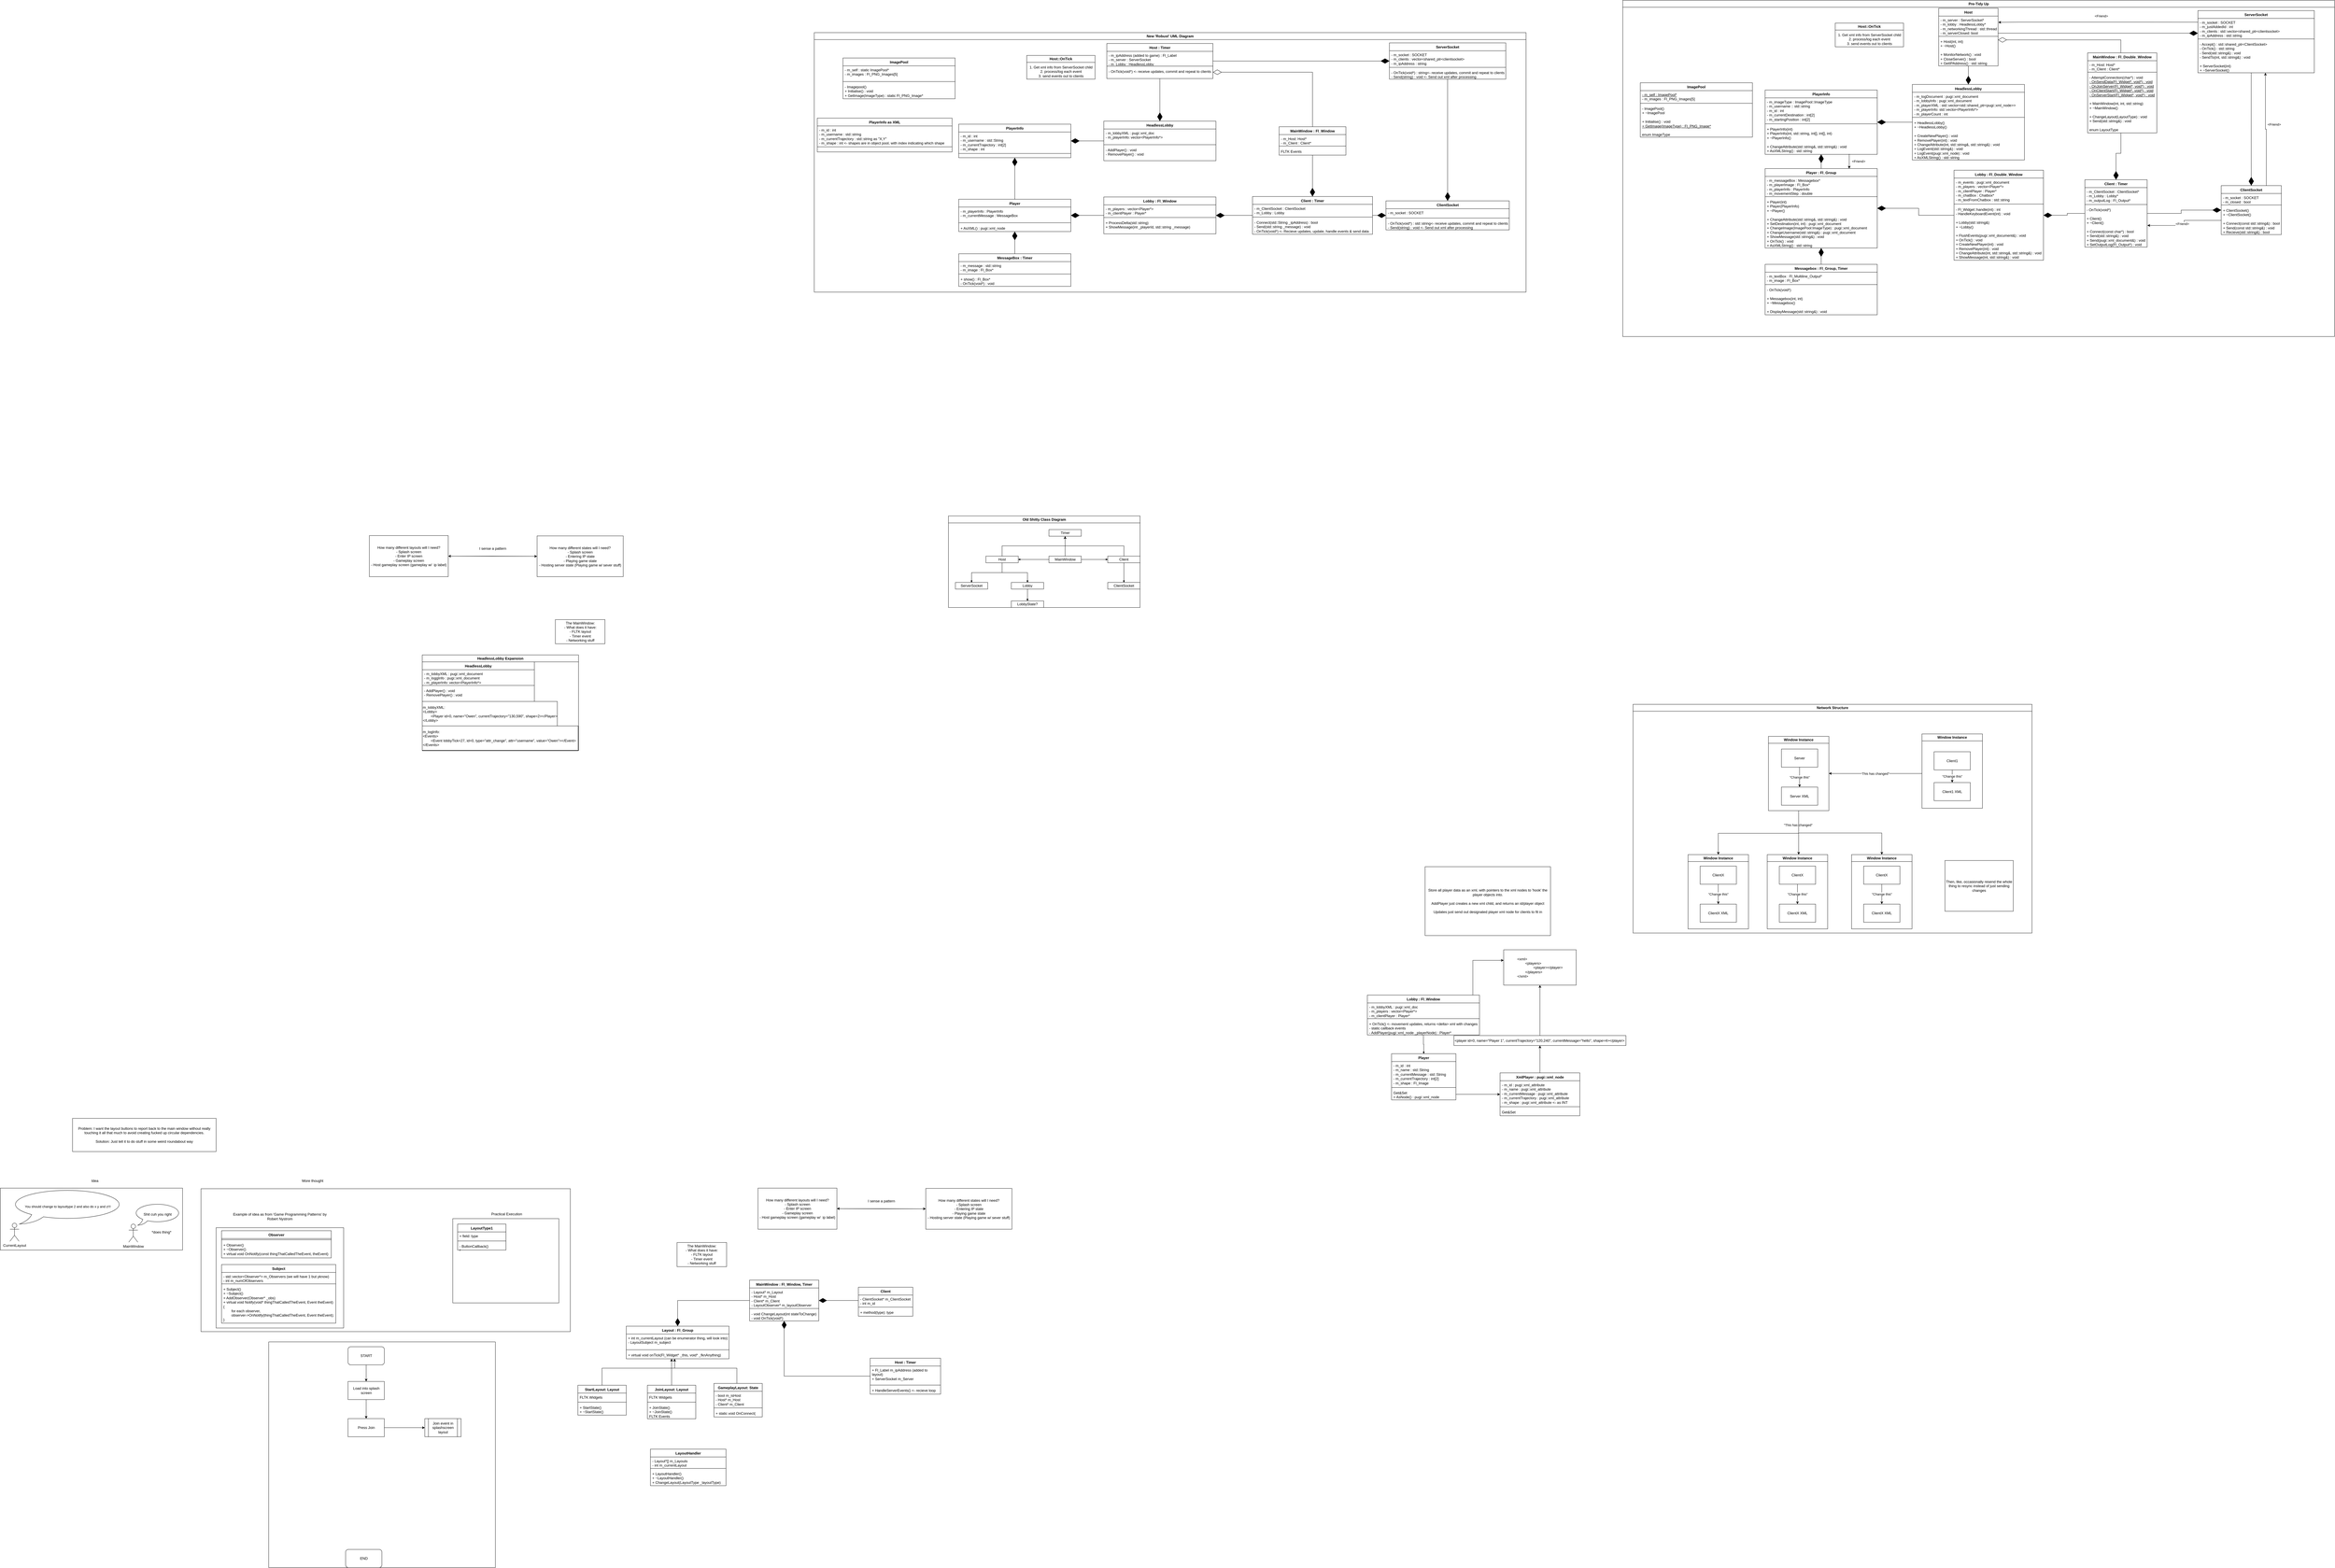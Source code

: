 <mxfile version="25.0.2">
  <diagram name="Page-1" id="yq5wpH8UUtGG7YL4Iajt">
    <mxGraphModel dx="4087" dy="3393" grid="0" gridSize="10" guides="1" tooltips="1" connect="1" arrows="1" fold="1" page="0" pageScale="1" pageWidth="827" pageHeight="1169" math="0" shadow="0">
      <root>
        <mxCell id="0" />
        <mxCell id="1" parent="0" />
        <mxCell id="b8F4gOIEir1qatEB7NrS-1" value="The MainWindow:&lt;div&gt;- What does it have:&lt;/div&gt;&lt;div&gt;- FLTK layout&lt;/div&gt;&lt;div&gt;- Timer event&lt;/div&gt;&lt;div&gt;- Networking stuff&lt;/div&gt;" style="rounded=0;whiteSpace=wrap;html=1;" parent="1" vertex="1">
          <mxGeometry x="-451.5" y="-328" width="164" height="80" as="geometry" />
        </mxCell>
        <mxCell id="b8F4gOIEir1qatEB7NrS-13" style="edgeStyle=orthogonalEdgeStyle;rounded=0;orthogonalLoop=1;jettySize=auto;html=1;" parent="1" source="b8F4gOIEir1qatEB7NrS-10" target="b8F4gOIEir1qatEB7NrS-11" edge="1">
          <mxGeometry relative="1" as="geometry" />
        </mxCell>
        <mxCell id="b8F4gOIEir1qatEB7NrS-10" value="How many different layouts will I need?&lt;div&gt;- Splash screen&lt;/div&gt;&lt;div&gt;- Enter IP screen&lt;/div&gt;&lt;div&gt;- Gameplay screen&lt;/div&gt;&lt;div&gt;- Host gameplay screen (gameplay w/&amp;nbsp; ip label)&lt;/div&gt;" style="rounded=0;whiteSpace=wrap;html=1;" parent="1" vertex="1">
          <mxGeometry x="-1067" y="-606" width="261" height="136" as="geometry" />
        </mxCell>
        <mxCell id="b8F4gOIEir1qatEB7NrS-12" style="edgeStyle=orthogonalEdgeStyle;rounded=0;orthogonalLoop=1;jettySize=auto;html=1;" parent="1" source="b8F4gOIEir1qatEB7NrS-11" target="b8F4gOIEir1qatEB7NrS-10" edge="1">
          <mxGeometry relative="1" as="geometry" />
        </mxCell>
        <mxCell id="b8F4gOIEir1qatEB7NrS-11" value="How many different states will I need?&lt;div&gt;- Splash screen&lt;/div&gt;&lt;div&gt;- Entering IP state&lt;/div&gt;&lt;div&gt;- Playing game state&lt;/div&gt;&lt;div&gt;- Hosting server state (Playing game w/ sever stuff)&lt;/div&gt;" style="rounded=0;whiteSpace=wrap;html=1;" parent="1" vertex="1">
          <mxGeometry x="-512" y="-605" width="285" height="135" as="geometry" />
        </mxCell>
        <mxCell id="b8F4gOIEir1qatEB7NrS-14" value="I sense a pattern" style="text;html=1;align=center;verticalAlign=middle;whiteSpace=wrap;rounded=0;" parent="1" vertex="1">
          <mxGeometry x="-714" y="-586" width="111" height="46" as="geometry" />
        </mxCell>
        <mxCell id="SYQM-4PjF2y8yklKP7hK-8" style="edgeStyle=orthogonalEdgeStyle;rounded=0;orthogonalLoop=1;jettySize=auto;html=1;endArrow=diamondThin;endFill=1;" parent="1" source="KaccqoFZPRnFrRSO-g2V-6" target="SYQM-4PjF2y8yklKP7hK-4" edge="1">
          <mxGeometry relative="1" as="geometry" />
        </mxCell>
        <mxCell id="SYQM-4PjF2y8yklKP7hK-9" style="edgeStyle=orthogonalEdgeStyle;rounded=0;orthogonalLoop=1;jettySize=auto;html=1;" parent="1" source="KaccqoFZPRnFrRSO-g2V-6" target="SYQM-4PjF2y8yklKP7hK-1" edge="1">
          <mxGeometry relative="1" as="geometry">
            <Array as="points">
              <mxPoint x="2584" y="800" />
              <mxPoint x="2865" y="800" />
            </Array>
          </mxGeometry>
        </mxCell>
        <mxCell id="KaccqoFZPRnFrRSO-g2V-6" value="Lobby : Fl_Window" style="swimlane;fontStyle=1;align=center;verticalAlign=top;childLayout=stackLayout;horizontal=1;startSize=26;horizontalStack=0;resizeParent=1;resizeParentMax=0;resizeLast=0;collapsible=1;marginBottom=0;whiteSpace=wrap;html=1;" parent="1" vertex="1">
          <mxGeometry x="2235" y="915" width="371" height="132" as="geometry" />
        </mxCell>
        <mxCell id="KaccqoFZPRnFrRSO-g2V-7" value="&lt;div&gt;- m_lobbyXML : pugi::xml_doc&lt;/div&gt;&lt;div&gt;- m_players : vector&amp;lt;Player*&amp;gt;&lt;br&gt;&lt;/div&gt;&lt;div&gt;- m_clientPlayer : Player*&lt;/div&gt;" style="text;strokeColor=none;fillColor=none;align=left;verticalAlign=top;spacingLeft=4;spacingRight=4;overflow=hidden;rotatable=0;points=[[0,0.5],[1,0.5]];portConstraint=eastwest;whiteSpace=wrap;html=1;" parent="KaccqoFZPRnFrRSO-g2V-6" vertex="1">
          <mxGeometry y="26" width="371" height="48" as="geometry" />
        </mxCell>
        <mxCell id="KaccqoFZPRnFrRSO-g2V-8" value="" style="line;strokeWidth=1;fillColor=none;align=left;verticalAlign=middle;spacingTop=-1;spacingLeft=3;spacingRight=3;rotatable=0;labelPosition=right;points=[];portConstraint=eastwest;strokeColor=inherit;" parent="KaccqoFZPRnFrRSO-g2V-6" vertex="1">
          <mxGeometry y="74" width="371" height="8" as="geometry" />
        </mxCell>
        <mxCell id="KaccqoFZPRnFrRSO-g2V-9" value="+ OnTick() &amp;lt;- movement updates, returns &amp;lt;delta&amp;gt; xml with changes&lt;div&gt;- static callback events&lt;/div&gt;&lt;div&gt;- AddPlayer(pugi::xml_node _playerNode) : Player*&lt;/div&gt;" style="text;strokeColor=none;fillColor=none;align=left;verticalAlign=top;spacingLeft=4;spacingRight=4;overflow=hidden;rotatable=0;points=[[0,0.5],[1,0.5]];portConstraint=eastwest;whiteSpace=wrap;html=1;" parent="KaccqoFZPRnFrRSO-g2V-6" vertex="1">
          <mxGeometry y="82" width="371" height="50" as="geometry" />
        </mxCell>
        <mxCell id="KaccqoFZPRnFrRSO-g2V-10" value="&lt;div&gt;Store all player data as an xml, with pointers to the xml nodes to &#39;hook&#39; the player objects into.&lt;/div&gt;&lt;div&gt;&lt;br&gt;&lt;/div&gt;&lt;div&gt;AddPlayer just creates a new xml child, and returns an id/player object&lt;br&gt;&lt;/div&gt;&lt;div&gt;&lt;br&gt;&lt;/div&gt;&lt;div&gt;Updates just send out designated player xml node for clients to fit in&lt;br&gt;&lt;/div&gt;" style="rounded=0;whiteSpace=wrap;html=1;" parent="1" vertex="1">
          <mxGeometry x="2426" y="490" width="415" height="228" as="geometry" />
        </mxCell>
        <mxCell id="KaccqoFZPRnFrRSO-g2V-11" value="Old Shitty Class Diagram" style="swimlane;whiteSpace=wrap;html=1;" parent="1" vertex="1">
          <mxGeometry x="849" y="-671" width="634" height="303" as="geometry" />
        </mxCell>
        <mxCell id="lRHqwcnJTcvbSiFpysJF-5" style="edgeStyle=orthogonalEdgeStyle;rounded=0;orthogonalLoop=1;jettySize=auto;html=1;" parent="KaccqoFZPRnFrRSO-g2V-11" source="lRHqwcnJTcvbSiFpysJF-3" target="lRHqwcnJTcvbSiFpysJF-4" edge="1">
          <mxGeometry relative="1" as="geometry" />
        </mxCell>
        <mxCell id="lRHqwcnJTcvbSiFpysJF-11" style="edgeStyle=orthogonalEdgeStyle;rounded=0;orthogonalLoop=1;jettySize=auto;html=1;endArrow=diamondThin;endFill=1;" parent="KaccqoFZPRnFrRSO-g2V-11" source="lRHqwcnJTcvbSiFpysJF-3" target="lRHqwcnJTcvbSiFpysJF-6" edge="1">
          <mxGeometry relative="1" as="geometry" />
        </mxCell>
        <mxCell id="lRHqwcnJTcvbSiFpysJF-12" style="edgeStyle=orthogonalEdgeStyle;rounded=0;orthogonalLoop=1;jettySize=auto;html=1;endArrow=diamondThin;endFill=1;" parent="KaccqoFZPRnFrRSO-g2V-11" source="lRHqwcnJTcvbSiFpysJF-3" target="lRHqwcnJTcvbSiFpysJF-7" edge="1">
          <mxGeometry relative="1" as="geometry" />
        </mxCell>
        <mxCell id="lRHqwcnJTcvbSiFpysJF-3" value="MainWindow" style="rounded=0;whiteSpace=wrap;html=1;" parent="KaccqoFZPRnFrRSO-g2V-11" vertex="1">
          <mxGeometry x="332.5" y="133" width="107" height="22" as="geometry" />
        </mxCell>
        <mxCell id="lRHqwcnJTcvbSiFpysJF-4" value="Timer" style="rounded=0;whiteSpace=wrap;html=1;" parent="KaccqoFZPRnFrRSO-g2V-11" vertex="1">
          <mxGeometry x="332.5" y="45" width="107" height="22" as="geometry" />
        </mxCell>
        <mxCell id="lRHqwcnJTcvbSiFpysJF-9" style="edgeStyle=orthogonalEdgeStyle;rounded=0;orthogonalLoop=1;jettySize=auto;html=1;" parent="KaccqoFZPRnFrRSO-g2V-11" source="lRHqwcnJTcvbSiFpysJF-6" target="lRHqwcnJTcvbSiFpysJF-4" edge="1">
          <mxGeometry relative="1" as="geometry">
            <Array as="points">
              <mxPoint x="178" y="99" />
              <mxPoint x="386" y="99" />
            </Array>
          </mxGeometry>
        </mxCell>
        <mxCell id="lRHqwcnJTcvbSiFpysJF-13" style="edgeStyle=orthogonalEdgeStyle;rounded=0;orthogonalLoop=1;jettySize=auto;html=1;endArrow=diamondThin;endFill=1;" parent="KaccqoFZPRnFrRSO-g2V-11" source="lRHqwcnJTcvbSiFpysJF-6" target="lRHqwcnJTcvbSiFpysJF-10" edge="1">
          <mxGeometry relative="1" as="geometry" />
        </mxCell>
        <mxCell id="KaccqoFZPRnFrRSO-g2V-2" style="edgeStyle=orthogonalEdgeStyle;rounded=0;orthogonalLoop=1;jettySize=auto;html=1;endArrow=diamondThin;endFill=1;" parent="KaccqoFZPRnFrRSO-g2V-11" source="lRHqwcnJTcvbSiFpysJF-6" target="KaccqoFZPRnFrRSO-g2V-1" edge="1">
          <mxGeometry relative="1" as="geometry" />
        </mxCell>
        <mxCell id="lRHqwcnJTcvbSiFpysJF-6" value="Host" style="rounded=0;whiteSpace=wrap;html=1;" parent="KaccqoFZPRnFrRSO-g2V-11" vertex="1">
          <mxGeometry x="124" y="133" width="107" height="22" as="geometry" />
        </mxCell>
        <mxCell id="lRHqwcnJTcvbSiFpysJF-8" style="edgeStyle=orthogonalEdgeStyle;rounded=0;orthogonalLoop=1;jettySize=auto;html=1;" parent="KaccqoFZPRnFrRSO-g2V-11" source="lRHqwcnJTcvbSiFpysJF-7" target="lRHqwcnJTcvbSiFpysJF-4" edge="1">
          <mxGeometry relative="1" as="geometry">
            <Array as="points">
              <mxPoint x="580" y="99" />
              <mxPoint x="386" y="99" />
            </Array>
          </mxGeometry>
        </mxCell>
        <mxCell id="lRHqwcnJTcvbSiFpysJF-15" style="edgeStyle=orthogonalEdgeStyle;rounded=0;orthogonalLoop=1;jettySize=auto;html=1;endArrow=diamondThin;endFill=1;" parent="KaccqoFZPRnFrRSO-g2V-11" source="lRHqwcnJTcvbSiFpysJF-7" target="lRHqwcnJTcvbSiFpysJF-14" edge="1">
          <mxGeometry relative="1" as="geometry" />
        </mxCell>
        <mxCell id="lRHqwcnJTcvbSiFpysJF-7" value="Client" style="rounded=0;whiteSpace=wrap;html=1;" parent="KaccqoFZPRnFrRSO-g2V-11" vertex="1">
          <mxGeometry x="527" y="133" width="107" height="22" as="geometry" />
        </mxCell>
        <mxCell id="lRHqwcnJTcvbSiFpysJF-10" value="ServerSocket" style="rounded=0;whiteSpace=wrap;html=1;" parent="KaccqoFZPRnFrRSO-g2V-11" vertex="1">
          <mxGeometry x="23" y="220" width="107" height="22" as="geometry" />
        </mxCell>
        <mxCell id="lRHqwcnJTcvbSiFpysJF-14" value="ClientSocket" style="rounded=0;whiteSpace=wrap;html=1;" parent="KaccqoFZPRnFrRSO-g2V-11" vertex="1">
          <mxGeometry x="527" y="220" width="107" height="22" as="geometry" />
        </mxCell>
        <mxCell id="KaccqoFZPRnFrRSO-g2V-4" style="edgeStyle=orthogonalEdgeStyle;rounded=0;orthogonalLoop=1;jettySize=auto;html=1;endArrow=diamondThin;endFill=1;" parent="KaccqoFZPRnFrRSO-g2V-11" source="KaccqoFZPRnFrRSO-g2V-1" target="KaccqoFZPRnFrRSO-g2V-3" edge="1">
          <mxGeometry relative="1" as="geometry" />
        </mxCell>
        <mxCell id="KaccqoFZPRnFrRSO-g2V-1" value="Lobby" style="rounded=0;whiteSpace=wrap;html=1;" parent="KaccqoFZPRnFrRSO-g2V-11" vertex="1">
          <mxGeometry x="208" y="220" width="107" height="22" as="geometry" />
        </mxCell>
        <mxCell id="KaccqoFZPRnFrRSO-g2V-3" value="LobbyState?" style="rounded=0;whiteSpace=wrap;html=1;" parent="KaccqoFZPRnFrRSO-g2V-11" vertex="1">
          <mxGeometry x="208" y="281" width="107" height="22" as="geometry" />
        </mxCell>
        <mxCell id="SYQM-4PjF2y8yklKP7hK-1" value="&lt;div style=&quot;text-align: left;&quot;&gt;&amp;lt;xml&amp;gt;&lt;/div&gt;&lt;div style=&quot;text-align: left;&quot;&gt;&lt;span style=&quot;white-space: pre;&quot;&gt;&#x9;&lt;/span&gt;&amp;lt;players&amp;gt;&lt;/div&gt;&lt;div style=&quot;text-align: left;&quot;&gt;&lt;span style=&quot;white-space: pre;&quot;&gt;&#x9;&lt;/span&gt;&lt;span style=&quot;white-space: pre;&quot;&gt;&#x9;&lt;/span&gt;&amp;lt;player&amp;gt;&amp;lt;/player&amp;gt;&lt;/div&gt;&lt;div style=&quot;text-align: left;&quot;&gt;&lt;span style=&quot;white-space: pre;&quot;&gt;&#x9;&lt;/span&gt;&amp;lt;/players&amp;gt;&lt;br&gt;&lt;/div&gt;&lt;div style=&quot;text-align: left;&quot;&gt;&amp;lt;/xml&amp;gt;&lt;br&gt;&lt;/div&gt;" style="rounded=0;whiteSpace=wrap;html=1;" parent="1" vertex="1">
          <mxGeometry x="2686" y="765" width="240" height="117" as="geometry" />
        </mxCell>
        <mxCell id="SYQM-4PjF2y8yklKP7hK-4" value="Player" style="swimlane;fontStyle=1;align=center;verticalAlign=top;childLayout=stackLayout;horizontal=1;startSize=26;horizontalStack=0;resizeParent=1;resizeParentMax=0;resizeLast=0;collapsible=1;marginBottom=0;whiteSpace=wrap;html=1;" parent="1" vertex="1">
          <mxGeometry x="2315" y="1109" width="213" height="153" as="geometry" />
        </mxCell>
        <mxCell id="SYQM-4PjF2y8yklKP7hK-5" value="&lt;div&gt;- m_id : int&lt;/div&gt;&lt;div&gt;- m_name : std::String&lt;/div&gt;&lt;div&gt;- m_currentMessage : std::String&lt;/div&gt;&lt;div&gt;- m_currentTrajectory : int[2]&lt;br&gt;&lt;/div&gt;&lt;div&gt;- m_shape : Fl_Image&lt;br&gt;&lt;/div&gt;" style="text;strokeColor=none;fillColor=none;align=left;verticalAlign=top;spacingLeft=4;spacingRight=4;overflow=hidden;rotatable=0;points=[[0,0.5],[1,0.5]];portConstraint=eastwest;whiteSpace=wrap;html=1;" parent="SYQM-4PjF2y8yklKP7hK-4" vertex="1">
          <mxGeometry y="26" width="213" height="82" as="geometry" />
        </mxCell>
        <mxCell id="SYQM-4PjF2y8yklKP7hK-6" value="" style="line;strokeWidth=1;fillColor=none;align=left;verticalAlign=middle;spacingTop=-1;spacingLeft=3;spacingRight=3;rotatable=0;labelPosition=right;points=[];portConstraint=eastwest;strokeColor=inherit;" parent="SYQM-4PjF2y8yklKP7hK-4" vertex="1">
          <mxGeometry y="108" width="213" height="8" as="geometry" />
        </mxCell>
        <mxCell id="SYQM-4PjF2y8yklKP7hK-7" value="Get&amp;amp;Set&lt;div&gt;+ AsNode() : pugi::xml_node&lt;/div&gt;" style="text;strokeColor=none;fillColor=none;align=left;verticalAlign=top;spacingLeft=4;spacingRight=4;overflow=hidden;rotatable=0;points=[[0,0.5],[1,0.5]];portConstraint=eastwest;whiteSpace=wrap;html=1;" parent="SYQM-4PjF2y8yklKP7hK-4" vertex="1">
          <mxGeometry y="116" width="213" height="37" as="geometry" />
        </mxCell>
        <mxCell id="SYQM-4PjF2y8yklKP7hK-44" value="Network Structure" style="swimlane;whiteSpace=wrap;html=1;" parent="1" vertex="1">
          <mxGeometry x="3114" y="-47.5" width="1320" height="757" as="geometry" />
        </mxCell>
        <mxCell id="SYQM-4PjF2y8yklKP7hK-28" value="This has changed&quot;" style="edgeStyle=orthogonalEdgeStyle;rounded=0;orthogonalLoop=1;jettySize=auto;html=1;" parent="SYQM-4PjF2y8yklKP7hK-44" source="SYQM-4PjF2y8yklKP7hK-25" target="SYQM-4PjF2y8yklKP7hK-26" edge="1">
          <mxGeometry relative="1" as="geometry">
            <Array as="points">
              <mxPoint x="913" y="229" />
              <mxPoint x="913" y="229" />
            </Array>
          </mxGeometry>
        </mxCell>
        <mxCell id="SYQM-4PjF2y8yklKP7hK-25" value="Window Instance" style="swimlane;whiteSpace=wrap;html=1;" parent="SYQM-4PjF2y8yklKP7hK-44" vertex="1">
          <mxGeometry x="956" y="98" width="200" height="246" as="geometry" />
        </mxCell>
        <mxCell id="SYQM-4PjF2y8yklKP7hK-30" value="&quot;Change this&quot;" style="edgeStyle=orthogonalEdgeStyle;rounded=0;orthogonalLoop=1;jettySize=auto;html=1;" parent="SYQM-4PjF2y8yklKP7hK-25" source="SYQM-4PjF2y8yklKP7hK-16" target="SYQM-4PjF2y8yklKP7hK-18" edge="1">
          <mxGeometry relative="1" as="geometry" />
        </mxCell>
        <mxCell id="SYQM-4PjF2y8yklKP7hK-16" value="Client1" style="rounded=0;whiteSpace=wrap;html=1;" parent="SYQM-4PjF2y8yklKP7hK-25" vertex="1">
          <mxGeometry x="40" y="59" width="120" height="60" as="geometry" />
        </mxCell>
        <mxCell id="SYQM-4PjF2y8yklKP7hK-18" value="Client1 XML" style="rounded=0;whiteSpace=wrap;html=1;" parent="SYQM-4PjF2y8yklKP7hK-25" vertex="1">
          <mxGeometry x="40" y="161" width="120" height="60" as="geometry" />
        </mxCell>
        <mxCell id="SYQM-4PjF2y8yklKP7hK-29" value="&quot;This has changed&quot;" style="edgeStyle=orthogonalEdgeStyle;rounded=0;orthogonalLoop=1;jettySize=auto;html=1;" parent="SYQM-4PjF2y8yklKP7hK-44" source="SYQM-4PjF2y8yklKP7hK-26" target="SYQM-4PjF2y8yklKP7hK-27" edge="1">
          <mxGeometry x="-0.354" y="-2" relative="1" as="geometry">
            <Array as="points">
              <mxPoint x="548" y="534" />
            </Array>
            <mxPoint as="offset" />
          </mxGeometry>
        </mxCell>
        <mxCell id="SYQM-4PjF2y8yklKP7hK-42" style="edgeStyle=orthogonalEdgeStyle;rounded=0;orthogonalLoop=1;jettySize=auto;html=1;" parent="SYQM-4PjF2y8yklKP7hK-44" source="SYQM-4PjF2y8yklKP7hK-26" target="SYQM-4PjF2y8yklKP7hK-33" edge="1">
          <mxGeometry relative="1" as="geometry">
            <Array as="points">
              <mxPoint x="548" y="426" />
              <mxPoint x="823" y="426" />
            </Array>
          </mxGeometry>
        </mxCell>
        <mxCell id="SYQM-4PjF2y8yklKP7hK-43" style="edgeStyle=orthogonalEdgeStyle;rounded=0;orthogonalLoop=1;jettySize=auto;html=1;" parent="SYQM-4PjF2y8yklKP7hK-44" source="SYQM-4PjF2y8yklKP7hK-26" target="SYQM-4PjF2y8yklKP7hK-37" edge="1">
          <mxGeometry relative="1" as="geometry">
            <Array as="points">
              <mxPoint x="548" y="427" />
              <mxPoint x="282" y="427" />
            </Array>
          </mxGeometry>
        </mxCell>
        <mxCell id="SYQM-4PjF2y8yklKP7hK-26" value="Window Instance" style="swimlane;whiteSpace=wrap;html=1;" parent="SYQM-4PjF2y8yklKP7hK-44" vertex="1">
          <mxGeometry x="448" y="106" width="200" height="246" as="geometry" />
        </mxCell>
        <mxCell id="SYQM-4PjF2y8yklKP7hK-12" value="&quot;Change this&quot;" style="edgeStyle=orthogonalEdgeStyle;rounded=0;orthogonalLoop=1;jettySize=auto;html=1;" parent="SYQM-4PjF2y8yklKP7hK-26" source="SYQM-4PjF2y8yklKP7hK-10" target="SYQM-4PjF2y8yklKP7hK-11" edge="1">
          <mxGeometry relative="1" as="geometry" />
        </mxCell>
        <mxCell id="SYQM-4PjF2y8yklKP7hK-10" value="Server" style="rounded=0;whiteSpace=wrap;html=1;" parent="SYQM-4PjF2y8yklKP7hK-26" vertex="1">
          <mxGeometry x="43" y="42" width="120" height="60" as="geometry" />
        </mxCell>
        <mxCell id="SYQM-4PjF2y8yklKP7hK-11" value="Server XML" style="rounded=0;whiteSpace=wrap;html=1;" parent="SYQM-4PjF2y8yklKP7hK-26" vertex="1">
          <mxGeometry x="43" y="168" width="120" height="60" as="geometry" />
        </mxCell>
        <mxCell id="SYQM-4PjF2y8yklKP7hK-27" value="Window Instance" style="swimlane;whiteSpace=wrap;html=1;" parent="SYQM-4PjF2y8yklKP7hK-44" vertex="1">
          <mxGeometry x="444" y="497.5" width="200" height="246" as="geometry" />
        </mxCell>
        <mxCell id="SYQM-4PjF2y8yklKP7hK-21" value="&quot;Change this&quot;" style="edgeStyle=orthogonalEdgeStyle;rounded=0;orthogonalLoop=1;jettySize=auto;html=1;" parent="SYQM-4PjF2y8yklKP7hK-27" source="SYQM-4PjF2y8yklKP7hK-22" target="SYQM-4PjF2y8yklKP7hK-24" edge="1">
          <mxGeometry relative="1" as="geometry" />
        </mxCell>
        <mxCell id="SYQM-4PjF2y8yklKP7hK-22" value="ClientX" style="rounded=0;whiteSpace=wrap;html=1;" parent="SYQM-4PjF2y8yklKP7hK-27" vertex="1">
          <mxGeometry x="40" y="38" width="120" height="60" as="geometry" />
        </mxCell>
        <mxCell id="SYQM-4PjF2y8yklKP7hK-24" value="ClientX XML" style="rounded=0;whiteSpace=wrap;html=1;" parent="SYQM-4PjF2y8yklKP7hK-27" vertex="1">
          <mxGeometry x="40" y="164" width="120" height="60" as="geometry" />
        </mxCell>
        <mxCell id="SYQM-4PjF2y8yklKP7hK-31" value="Then, like, occasionally resend the whole thing to resync instead of just sending changes" style="rounded=0;whiteSpace=wrap;html=1;" parent="SYQM-4PjF2y8yklKP7hK-44" vertex="1">
          <mxGeometry x="1032" y="517" width="226" height="168" as="geometry" />
        </mxCell>
        <mxCell id="SYQM-4PjF2y8yklKP7hK-33" value="Window Instance" style="swimlane;whiteSpace=wrap;html=1;" parent="SYQM-4PjF2y8yklKP7hK-44" vertex="1">
          <mxGeometry x="723" y="497.5" width="200" height="246" as="geometry" />
        </mxCell>
        <mxCell id="SYQM-4PjF2y8yklKP7hK-34" value="&quot;Change this&quot;" style="edgeStyle=orthogonalEdgeStyle;rounded=0;orthogonalLoop=1;jettySize=auto;html=1;" parent="SYQM-4PjF2y8yklKP7hK-33" source="SYQM-4PjF2y8yklKP7hK-35" target="SYQM-4PjF2y8yklKP7hK-36" edge="1">
          <mxGeometry relative="1" as="geometry" />
        </mxCell>
        <mxCell id="SYQM-4PjF2y8yklKP7hK-35" value="ClientX" style="rounded=0;whiteSpace=wrap;html=1;" parent="SYQM-4PjF2y8yklKP7hK-33" vertex="1">
          <mxGeometry x="40" y="38" width="120" height="60" as="geometry" />
        </mxCell>
        <mxCell id="SYQM-4PjF2y8yklKP7hK-36" value="ClientX XML" style="rounded=0;whiteSpace=wrap;html=1;" parent="SYQM-4PjF2y8yklKP7hK-33" vertex="1">
          <mxGeometry x="40" y="164" width="120" height="60" as="geometry" />
        </mxCell>
        <mxCell id="SYQM-4PjF2y8yklKP7hK-37" value="Window Instance" style="swimlane;whiteSpace=wrap;html=1;" parent="SYQM-4PjF2y8yklKP7hK-44" vertex="1">
          <mxGeometry x="182" y="497.5" width="200" height="246" as="geometry" />
        </mxCell>
        <mxCell id="SYQM-4PjF2y8yklKP7hK-38" value="&quot;Change this&quot;" style="edgeStyle=orthogonalEdgeStyle;rounded=0;orthogonalLoop=1;jettySize=auto;html=1;" parent="SYQM-4PjF2y8yklKP7hK-37" source="SYQM-4PjF2y8yklKP7hK-39" target="SYQM-4PjF2y8yklKP7hK-40" edge="1">
          <mxGeometry relative="1" as="geometry" />
        </mxCell>
        <mxCell id="SYQM-4PjF2y8yklKP7hK-39" value="ClientX" style="rounded=0;whiteSpace=wrap;html=1;" parent="SYQM-4PjF2y8yklKP7hK-37" vertex="1">
          <mxGeometry x="40" y="38" width="120" height="60" as="geometry" />
        </mxCell>
        <mxCell id="SYQM-4PjF2y8yklKP7hK-40" value="ClientX XML" style="rounded=0;whiteSpace=wrap;html=1;" parent="SYQM-4PjF2y8yklKP7hK-37" vertex="1">
          <mxGeometry x="40" y="164" width="120" height="60" as="geometry" />
        </mxCell>
        <mxCell id="MCiig3NWbTXzhYBneaLN-7" style="edgeStyle=orthogonalEdgeStyle;rounded=0;orthogonalLoop=1;jettySize=auto;html=1;" parent="1" source="MCiig3NWbTXzhYBneaLN-1" target="MCiig3NWbTXzhYBneaLN-6" edge="1">
          <mxGeometry relative="1" as="geometry" />
        </mxCell>
        <mxCell id="MCiig3NWbTXzhYBneaLN-1" value="XmlPlayer : pugi::xml_node" style="swimlane;fontStyle=1;align=center;verticalAlign=top;childLayout=stackLayout;horizontal=1;startSize=26;horizontalStack=0;resizeParent=1;resizeParentMax=0;resizeLast=0;collapsible=1;marginBottom=0;whiteSpace=wrap;html=1;" parent="1" vertex="1">
          <mxGeometry x="2674" y="1172.5" width="264" height="142" as="geometry" />
        </mxCell>
        <mxCell id="MCiig3NWbTXzhYBneaLN-2" value="&lt;div&gt;- m_id : pugi::xml_attribute&lt;/div&gt;&lt;div&gt;- m_name :&amp;nbsp;&lt;span style=&quot;background-color: initial;&quot;&gt;pugi::xml_attribute&lt;/span&gt;&lt;/div&gt;&lt;div&gt;- m_currentMessage :&amp;nbsp;&lt;span style=&quot;background-color: initial;&quot;&gt;pugi::xml_attribute&lt;/span&gt;&lt;/div&gt;&lt;div&gt;- m_currentTrajectory :&amp;nbsp;&lt;span style=&quot;background-color: initial;&quot;&gt;pugi::xml_attribute&lt;/span&gt;&lt;/div&gt;&lt;div&gt;&lt;span style=&quot;background-color: initial;&quot;&gt;- m_shape :&amp;nbsp;&lt;/span&gt;&lt;span style=&quot;background-color: initial;&quot;&gt;pugi::xml_attribute &amp;lt;- as INT&lt;/span&gt;&lt;/div&gt;" style="text;strokeColor=none;fillColor=none;align=left;verticalAlign=top;spacingLeft=4;spacingRight=4;overflow=hidden;rotatable=0;points=[[0,0.5],[1,0.5]];portConstraint=eastwest;whiteSpace=wrap;html=1;" parent="MCiig3NWbTXzhYBneaLN-1" vertex="1">
          <mxGeometry y="26" width="264" height="82" as="geometry" />
        </mxCell>
        <mxCell id="MCiig3NWbTXzhYBneaLN-3" value="" style="line;strokeWidth=1;fillColor=none;align=left;verticalAlign=middle;spacingTop=-1;spacingLeft=3;spacingRight=3;rotatable=0;labelPosition=right;points=[];portConstraint=eastwest;strokeColor=inherit;" parent="MCiig3NWbTXzhYBneaLN-1" vertex="1">
          <mxGeometry y="108" width="264" height="8" as="geometry" />
        </mxCell>
        <mxCell id="MCiig3NWbTXzhYBneaLN-4" value="Get&amp;amp;Set" style="text;strokeColor=none;fillColor=none;align=left;verticalAlign=top;spacingLeft=4;spacingRight=4;overflow=hidden;rotatable=0;points=[[0,0.5],[1,0.5]];portConstraint=eastwest;whiteSpace=wrap;html=1;" parent="MCiig3NWbTXzhYBneaLN-1" vertex="1">
          <mxGeometry y="116" width="264" height="26" as="geometry" />
        </mxCell>
        <mxCell id="MCiig3NWbTXzhYBneaLN-5" style="edgeStyle=orthogonalEdgeStyle;rounded=0;orthogonalLoop=1;jettySize=auto;html=1;" parent="1" source="SYQM-4PjF2y8yklKP7hK-7" target="MCiig3NWbTXzhYBneaLN-1" edge="1">
          <mxGeometry relative="1" as="geometry" />
        </mxCell>
        <mxCell id="MCiig3NWbTXzhYBneaLN-8" style="edgeStyle=orthogonalEdgeStyle;rounded=0;orthogonalLoop=1;jettySize=auto;html=1;" parent="1" source="MCiig3NWbTXzhYBneaLN-6" target="SYQM-4PjF2y8yklKP7hK-1" edge="1">
          <mxGeometry relative="1" as="geometry" />
        </mxCell>
        <mxCell id="MCiig3NWbTXzhYBneaLN-6" value="&amp;lt;player id=0, name=&quot;Player 1&quot;, currentTrajectory=&quot;120,240&quot;, currentMessage=&quot;hello&quot;, shape=4&amp;gt;&amp;lt;/player&amp;gt;&amp;nbsp;" style="rounded=0;whiteSpace=wrap;html=1;" parent="1" vertex="1">
          <mxGeometry x="2521.5" y="1049" width="569" height="33" as="geometry" />
        </mxCell>
        <mxCell id="MCiig3NWbTXzhYBneaLN-63" value="New &#39;Robust&#39; UML Diagram" style="swimlane;whiteSpace=wrap;html=1;" parent="1" vertex="1">
          <mxGeometry x="405" y="-2271" width="2355" height="859" as="geometry" />
        </mxCell>
        <mxCell id="MCiig3NWbTXzhYBneaLN-16" style="edgeStyle=orthogonalEdgeStyle;rounded=0;orthogonalLoop=1;jettySize=auto;html=1;endSize=26;endArrow=diamondThin;endFill=1;" parent="MCiig3NWbTXzhYBneaLN-63" source="b8F4gOIEir1qatEB7NrS-30" target="MCiig3NWbTXzhYBneaLN-12" edge="1">
          <mxGeometry relative="1" as="geometry" />
        </mxCell>
        <mxCell id="MCiig3NWbTXzhYBneaLN-44" style="edgeStyle=orthogonalEdgeStyle;rounded=0;orthogonalLoop=1;jettySize=auto;html=1;endArrow=diamondThin;endFill=1;endSize=26;" parent="MCiig3NWbTXzhYBneaLN-63" source="b8F4gOIEir1qatEB7NrS-30" target="MCiig3NWbTXzhYBneaLN-20" edge="1">
          <mxGeometry relative="1" as="geometry" />
        </mxCell>
        <mxCell id="b8F4gOIEir1qatEB7NrS-30" value="Host : Timer" style="swimlane;fontStyle=1;align=center;verticalAlign=top;childLayout=stackLayout;horizontal=1;startSize=26;horizontalStack=0;resizeParent=1;resizeParentMax=0;resizeLast=0;collapsible=1;marginBottom=0;whiteSpace=wrap;html=1;" parent="MCiig3NWbTXzhYBneaLN-63" vertex="1">
          <mxGeometry x="968" y="36" width="351" height="116" as="geometry" />
        </mxCell>
        <mxCell id="b8F4gOIEir1qatEB7NrS-31" value="- m_ipAddress (added to game) : Fl_Label&lt;br&gt;&lt;div&gt;- m_server : ServerSocket&lt;br&gt;&lt;/div&gt;&lt;div&gt;- m_Lobby : HeadlessLobby&lt;/div&gt;" style="text;strokeColor=none;fillColor=none;align=left;verticalAlign=top;spacingLeft=4;spacingRight=4;overflow=hidden;rotatable=0;points=[[0,0.5],[1,0.5]];portConstraint=eastwest;whiteSpace=wrap;html=1;" parent="b8F4gOIEir1qatEB7NrS-30" vertex="1">
          <mxGeometry y="26" width="351" height="45" as="geometry" />
        </mxCell>
        <mxCell id="b8F4gOIEir1qatEB7NrS-32" value="" style="line;strokeWidth=1;fillColor=none;align=left;verticalAlign=middle;spacingTop=-1;spacingLeft=3;spacingRight=3;rotatable=0;labelPosition=right;points=[];portConstraint=eastwest;strokeColor=inherit;" parent="b8F4gOIEir1qatEB7NrS-30" vertex="1">
          <mxGeometry y="71" width="351" height="8" as="geometry" />
        </mxCell>
        <mxCell id="b8F4gOIEir1qatEB7NrS-33" value="- OnTick(void*) &amp;lt;- receive updates, commit and repeat to clients" style="text;strokeColor=none;fillColor=none;align=left;verticalAlign=top;spacingLeft=4;spacingRight=4;overflow=hidden;rotatable=0;points=[[0,0.5],[1,0.5]];portConstraint=eastwest;whiteSpace=wrap;html=1;" parent="b8F4gOIEir1qatEB7NrS-30" vertex="1">
          <mxGeometry y="79" width="351" height="37" as="geometry" />
        </mxCell>
        <mxCell id="MCiig3NWbTXzhYBneaLN-54" style="edgeStyle=orthogonalEdgeStyle;rounded=0;orthogonalLoop=1;jettySize=auto;html=1;endArrow=diamondThin;endFill=0;endSize=26;" parent="MCiig3NWbTXzhYBneaLN-63" source="b8F4gOIEir1qatEB7NrS-34" target="b8F4gOIEir1qatEB7NrS-30" edge="1">
          <mxGeometry relative="1" as="geometry">
            <Array as="points">
              <mxPoint x="1648" y="131" />
            </Array>
          </mxGeometry>
        </mxCell>
        <mxCell id="MCiig3NWbTXzhYBneaLN-55" style="edgeStyle=orthogonalEdgeStyle;rounded=0;orthogonalLoop=1;jettySize=auto;html=1;endArrow=diamondThin;endFill=1;endSize=26;" parent="MCiig3NWbTXzhYBneaLN-63" source="b8F4gOIEir1qatEB7NrS-34" target="SYQM-4PjF2y8yklKP7hK-46" edge="1">
          <mxGeometry relative="1" as="geometry" />
        </mxCell>
        <mxCell id="b8F4gOIEir1qatEB7NrS-34" value="MainWindow : Fl_Window" style="swimlane;fontStyle=1;align=center;verticalAlign=top;childLayout=stackLayout;horizontal=1;startSize=26;horizontalStack=0;resizeParent=1;resizeParentMax=0;resizeLast=0;collapsible=1;marginBottom=0;whiteSpace=wrap;html=1;" parent="MCiig3NWbTXzhYBneaLN-63" vertex="1">
          <mxGeometry x="1538" y="311.5" width="221" height="94" as="geometry" />
        </mxCell>
        <mxCell id="b8F4gOIEir1qatEB7NrS-35" value="- m_Host: Host*&lt;div&gt;- m_Client : Client*&lt;/div&gt;" style="text;strokeColor=none;fillColor=none;align=left;verticalAlign=top;spacingLeft=4;spacingRight=4;overflow=hidden;rotatable=0;points=[[0,0.5],[1,0.5]];portConstraint=eastwest;whiteSpace=wrap;html=1;" parent="b8F4gOIEir1qatEB7NrS-34" vertex="1">
          <mxGeometry y="26" width="221" height="34" as="geometry" />
        </mxCell>
        <mxCell id="b8F4gOIEir1qatEB7NrS-36" value="" style="line;strokeWidth=1;fillColor=none;align=left;verticalAlign=middle;spacingTop=-1;spacingLeft=3;spacingRight=3;rotatable=0;labelPosition=right;points=[];portConstraint=eastwest;strokeColor=inherit;" parent="b8F4gOIEir1qatEB7NrS-34" vertex="1">
          <mxGeometry y="60" width="221" height="8" as="geometry" />
        </mxCell>
        <mxCell id="b8F4gOIEir1qatEB7NrS-37" value="FLTK Events" style="text;strokeColor=none;fillColor=none;align=left;verticalAlign=top;spacingLeft=4;spacingRight=4;overflow=hidden;rotatable=0;points=[[0,0.5],[1,0.5]];portConstraint=eastwest;whiteSpace=wrap;html=1;" parent="b8F4gOIEir1qatEB7NrS-34" vertex="1">
          <mxGeometry y="68" width="221" height="26" as="geometry" />
        </mxCell>
        <mxCell id="MCiig3NWbTXzhYBneaLN-47" style="edgeStyle=orthogonalEdgeStyle;rounded=0;orthogonalLoop=1;jettySize=auto;html=1;endArrow=diamondThin;endFill=1;endSize=26;" parent="MCiig3NWbTXzhYBneaLN-63" source="SYQM-4PjF2y8yklKP7hK-46" target="MCiig3NWbTXzhYBneaLN-24" edge="1">
          <mxGeometry relative="1" as="geometry" />
        </mxCell>
        <mxCell id="MCiig3NWbTXzhYBneaLN-60" style="edgeStyle=orthogonalEdgeStyle;rounded=0;orthogonalLoop=1;jettySize=auto;html=1;endArrow=diamondThin;endFill=1;endSize=26;" parent="MCiig3NWbTXzhYBneaLN-63" source="SYQM-4PjF2y8yklKP7hK-46" target="MCiig3NWbTXzhYBneaLN-56" edge="1">
          <mxGeometry relative="1" as="geometry" />
        </mxCell>
        <mxCell id="SYQM-4PjF2y8yklKP7hK-46" value="Client : Timer" style="swimlane;fontStyle=1;align=center;verticalAlign=top;childLayout=stackLayout;horizontal=1;startSize=26;horizontalStack=0;resizeParent=1;resizeParentMax=0;resizeLast=0;collapsible=1;marginBottom=0;whiteSpace=wrap;html=1;" parent="MCiig3NWbTXzhYBneaLN-63" vertex="1">
          <mxGeometry x="1450" y="542.5" width="397" height="125" as="geometry" />
        </mxCell>
        <mxCell id="SYQM-4PjF2y8yklKP7hK-47" value="&lt;div&gt;- m_ClientSocket : ClientSocket&lt;/div&gt;&lt;div&gt;- m_Lobby : Lobby&lt;br&gt;&lt;/div&gt;" style="text;strokeColor=none;fillColor=none;align=left;verticalAlign=top;spacingLeft=4;spacingRight=4;overflow=hidden;rotatable=0;points=[[0,0.5],[1,0.5]];portConstraint=eastwest;whiteSpace=wrap;html=1;" parent="SYQM-4PjF2y8yklKP7hK-46" vertex="1">
          <mxGeometry y="26" width="397" height="38" as="geometry" />
        </mxCell>
        <mxCell id="SYQM-4PjF2y8yklKP7hK-48" value="" style="line;strokeWidth=1;fillColor=none;align=left;verticalAlign=middle;spacingTop=-1;spacingLeft=3;spacingRight=3;rotatable=0;labelPosition=right;points=[];portConstraint=eastwest;strokeColor=inherit;" parent="SYQM-4PjF2y8yklKP7hK-46" vertex="1">
          <mxGeometry y="64" width="397" height="8" as="geometry" />
        </mxCell>
        <mxCell id="SYQM-4PjF2y8yklKP7hK-49" value="&lt;div&gt;&lt;span style=&quot;background-color: initial;&quot;&gt;- Connect(std::String _ipAddress) : bool&lt;/span&gt;&lt;br&gt;&lt;/div&gt;&lt;div&gt;&lt;span style=&quot;background-color: initial;&quot;&gt;- Send(std::string _message) : void&lt;/span&gt;&lt;/div&gt;- OnTick(void*) &amp;lt;- Recieve updates, update, handle events &amp;amp; send data" style="text;strokeColor=none;fillColor=none;align=left;verticalAlign=top;spacingLeft=4;spacingRight=4;overflow=hidden;rotatable=0;points=[[0,0.5],[1,0.5]];portConstraint=eastwest;whiteSpace=wrap;html=1;" parent="SYQM-4PjF2y8yklKP7hK-46" vertex="1">
          <mxGeometry y="72" width="397" height="53" as="geometry" />
        </mxCell>
        <mxCell id="MCiig3NWbTXzhYBneaLN-62" style="edgeStyle=orthogonalEdgeStyle;rounded=0;orthogonalLoop=1;jettySize=auto;html=1;endArrow=diamondThin;endFill=1;endSize=26;" parent="MCiig3NWbTXzhYBneaLN-63" source="MCiig3NWbTXzhYBneaLN-12" target="MCiig3NWbTXzhYBneaLN-56" edge="1">
          <mxGeometry relative="1" as="geometry" />
        </mxCell>
        <mxCell id="MCiig3NWbTXzhYBneaLN-12" value="ServerSocket" style="swimlane;fontStyle=1;align=center;verticalAlign=top;childLayout=stackLayout;horizontal=1;startSize=26;horizontalStack=0;resizeParent=1;resizeParentMax=0;resizeLast=0;collapsible=1;marginBottom=0;whiteSpace=wrap;html=1;" parent="MCiig3NWbTXzhYBneaLN-63" vertex="1">
          <mxGeometry x="1903" y="34" width="385" height="120" as="geometry" />
        </mxCell>
        <mxCell id="MCiig3NWbTXzhYBneaLN-13" value="- m_socket : SOCKET&lt;div&gt;- m_clients : vector&amp;lt;shared_ptr&amp;lt;clientsocket&amp;gt;&lt;/div&gt;&lt;div&gt;- m_ipAddress : string&lt;/div&gt;" style="text;strokeColor=none;fillColor=none;align=left;verticalAlign=top;spacingLeft=4;spacingRight=4;overflow=hidden;rotatable=0;points=[[0,0.5],[1,0.5]];portConstraint=eastwest;whiteSpace=wrap;html=1;" parent="MCiig3NWbTXzhYBneaLN-12" vertex="1">
          <mxGeometry y="26" width="385" height="51" as="geometry" />
        </mxCell>
        <mxCell id="MCiig3NWbTXzhYBneaLN-14" value="" style="line;strokeWidth=1;fillColor=none;align=left;verticalAlign=middle;spacingTop=-1;spacingLeft=3;spacingRight=3;rotatable=0;labelPosition=right;points=[];portConstraint=eastwest;strokeColor=inherit;" parent="MCiig3NWbTXzhYBneaLN-12" vertex="1">
          <mxGeometry y="77" width="385" height="8" as="geometry" />
        </mxCell>
        <mxCell id="MCiig3NWbTXzhYBneaLN-15" value="- OnTick(void*) : string&amp;lt;- receive updates, commit and repeat to clients&lt;div&gt;- Send(string) : void &amp;lt;- Send out xml after processing&lt;/div&gt;" style="text;strokeColor=none;fillColor=none;align=left;verticalAlign=top;spacingLeft=4;spacingRight=4;overflow=hidden;rotatable=0;points=[[0,0.5],[1,0.5]];portConstraint=eastwest;whiteSpace=wrap;html=1;" parent="MCiig3NWbTXzhYBneaLN-12" vertex="1">
          <mxGeometry y="85" width="385" height="35" as="geometry" />
        </mxCell>
        <mxCell id="MCiig3NWbTXzhYBneaLN-17" value="Host::OnTick" style="swimlane;whiteSpace=wrap;html=1;" parent="MCiig3NWbTXzhYBneaLN-63" vertex="1">
          <mxGeometry x="703" y="75.5" width="226" height="78.5" as="geometry" />
        </mxCell>
        <mxCell id="MCiig3NWbTXzhYBneaLN-19" value="1. Get xml info from ServerSocket child&lt;div&gt;2. process/log each event&lt;/div&gt;&lt;div&gt;3. send events out to clients&lt;/div&gt;" style="text;html=1;align=center;verticalAlign=middle;resizable=0;points=[];autosize=1;strokeColor=none;fillColor=none;" parent="MCiig3NWbTXzhYBneaLN-17" vertex="1">
          <mxGeometry y="25.5" width="226" height="55" as="geometry" />
        </mxCell>
        <mxCell id="MCiig3NWbTXzhYBneaLN-45" style="edgeStyle=orthogonalEdgeStyle;rounded=0;orthogonalLoop=1;jettySize=auto;html=1;endArrow=diamondThin;endFill=1;endSize=26;" parent="MCiig3NWbTXzhYBneaLN-63" source="MCiig3NWbTXzhYBneaLN-20" target="MCiig3NWbTXzhYBneaLN-32" edge="1">
          <mxGeometry relative="1" as="geometry" />
        </mxCell>
        <mxCell id="MCiig3NWbTXzhYBneaLN-20" value="HeadlessLobby" style="swimlane;fontStyle=1;align=center;verticalAlign=top;childLayout=stackLayout;horizontal=1;startSize=26;horizontalStack=0;resizeParent=1;resizeParentMax=0;resizeLast=0;collapsible=1;marginBottom=0;whiteSpace=wrap;html=1;" parent="MCiig3NWbTXzhYBneaLN-63" vertex="1">
          <mxGeometry x="958" y="293" width="371" height="131" as="geometry" />
        </mxCell>
        <mxCell id="MCiig3NWbTXzhYBneaLN-21" value="&lt;div&gt;- m_lobbyXML : pugi::xml_doc&lt;/div&gt;&lt;div&gt;- m_playerInfo: vector&amp;lt;PlayerInfo*&amp;gt;&lt;/div&gt;" style="text;strokeColor=none;fillColor=none;align=left;verticalAlign=top;spacingLeft=4;spacingRight=4;overflow=hidden;rotatable=0;points=[[0,0.5],[1,0.5]];portConstraint=eastwest;whiteSpace=wrap;html=1;" parent="MCiig3NWbTXzhYBneaLN-20" vertex="1">
          <mxGeometry y="26" width="371" height="48" as="geometry" />
        </mxCell>
        <mxCell id="MCiig3NWbTXzhYBneaLN-22" value="" style="line;strokeWidth=1;fillColor=none;align=left;verticalAlign=middle;spacingTop=-1;spacingLeft=3;spacingRight=3;rotatable=0;labelPosition=right;points=[];portConstraint=eastwest;strokeColor=inherit;" parent="MCiig3NWbTXzhYBneaLN-20" vertex="1">
          <mxGeometry y="74" width="371" height="8" as="geometry" />
        </mxCell>
        <mxCell id="MCiig3NWbTXzhYBneaLN-23" value="&lt;div&gt;- AddPlayer() : void&lt;/div&gt;&lt;div&gt;- RemovePlayer() : void&lt;/div&gt;" style="text;strokeColor=none;fillColor=none;align=left;verticalAlign=top;spacingLeft=4;spacingRight=4;overflow=hidden;rotatable=0;points=[[0,0.5],[1,0.5]];portConstraint=eastwest;whiteSpace=wrap;html=1;" parent="MCiig3NWbTXzhYBneaLN-20" vertex="1">
          <mxGeometry y="82" width="371" height="49" as="geometry" />
        </mxCell>
        <mxCell id="MCiig3NWbTXzhYBneaLN-48" style="edgeStyle=orthogonalEdgeStyle;rounded=0;orthogonalLoop=1;jettySize=auto;html=1;endArrow=diamondThin;endFill=1;endSize=26;" parent="MCiig3NWbTXzhYBneaLN-63" source="MCiig3NWbTXzhYBneaLN-24" target="MCiig3NWbTXzhYBneaLN-28" edge="1">
          <mxGeometry relative="1" as="geometry" />
        </mxCell>
        <mxCell id="MCiig3NWbTXzhYBneaLN-24" value="Lobby : Fl_Window" style="swimlane;fontStyle=1;align=center;verticalAlign=top;childLayout=stackLayout;horizontal=1;startSize=26;horizontalStack=0;resizeParent=1;resizeParentMax=0;resizeLast=0;collapsible=1;marginBottom=0;whiteSpace=wrap;html=1;" parent="MCiig3NWbTXzhYBneaLN-63" vertex="1">
          <mxGeometry x="958" y="544" width="371" height="122" as="geometry" />
        </mxCell>
        <mxCell id="MCiig3NWbTXzhYBneaLN-25" value="- m_players : vector&amp;lt;Player*&amp;gt;&lt;div&gt;- m_clientPlayer : Player*&lt;/div&gt;" style="text;strokeColor=none;fillColor=none;align=left;verticalAlign=top;spacingLeft=4;spacingRight=4;overflow=hidden;rotatable=0;points=[[0,0.5],[1,0.5]];portConstraint=eastwest;whiteSpace=wrap;html=1;" parent="MCiig3NWbTXzhYBneaLN-24" vertex="1">
          <mxGeometry y="26" width="371" height="38" as="geometry" />
        </mxCell>
        <mxCell id="MCiig3NWbTXzhYBneaLN-26" value="" style="line;strokeWidth=1;fillColor=none;align=left;verticalAlign=middle;spacingTop=-1;spacingLeft=3;spacingRight=3;rotatable=0;labelPosition=right;points=[];portConstraint=eastwest;strokeColor=inherit;" parent="MCiig3NWbTXzhYBneaLN-24" vertex="1">
          <mxGeometry y="64" width="371" height="8" as="geometry" />
        </mxCell>
        <mxCell id="MCiig3NWbTXzhYBneaLN-27" value="+ ProcessDelta(std::string)&lt;div&gt;+ ShowMessage(int _playerId, std::string _message)&lt;/div&gt;" style="text;strokeColor=none;fillColor=none;align=left;verticalAlign=top;spacingLeft=4;spacingRight=4;overflow=hidden;rotatable=0;points=[[0,0.5],[1,0.5]];portConstraint=eastwest;whiteSpace=wrap;html=1;" parent="MCiig3NWbTXzhYBneaLN-24" vertex="1">
          <mxGeometry y="72" width="371" height="50" as="geometry" />
        </mxCell>
        <mxCell id="MCiig3NWbTXzhYBneaLN-36" style="edgeStyle=orthogonalEdgeStyle;rounded=0;orthogonalLoop=1;jettySize=auto;html=1;endArrow=diamondThin;endFill=1;endSize=26;" parent="MCiig3NWbTXzhYBneaLN-63" source="MCiig3NWbTXzhYBneaLN-28" target="MCiig3NWbTXzhYBneaLN-32" edge="1">
          <mxGeometry relative="1" as="geometry" />
        </mxCell>
        <mxCell id="MCiig3NWbTXzhYBneaLN-28" value="Player" style="swimlane;fontStyle=1;align=center;verticalAlign=top;childLayout=stackLayout;horizontal=1;startSize=26;horizontalStack=0;resizeParent=1;resizeParentMax=0;resizeLast=0;collapsible=1;marginBottom=0;whiteSpace=wrap;html=1;" parent="MCiig3NWbTXzhYBneaLN-63" vertex="1">
          <mxGeometry x="478" y="551.5" width="371" height="107" as="geometry" />
        </mxCell>
        <mxCell id="MCiig3NWbTXzhYBneaLN-29" value="- m_playerInfo : PlayerInfo&lt;div&gt;- m_currentMessage : MessageBox&lt;/div&gt;" style="text;strokeColor=none;fillColor=none;align=left;verticalAlign=top;spacingLeft=4;spacingRight=4;overflow=hidden;rotatable=0;points=[[0,0.5],[1,0.5]];portConstraint=eastwest;whiteSpace=wrap;html=1;" parent="MCiig3NWbTXzhYBneaLN-28" vertex="1">
          <mxGeometry y="26" width="371" height="48" as="geometry" />
        </mxCell>
        <mxCell id="MCiig3NWbTXzhYBneaLN-30" value="" style="line;strokeWidth=1;fillColor=none;align=left;verticalAlign=middle;spacingTop=-1;spacingLeft=3;spacingRight=3;rotatable=0;labelPosition=right;points=[];portConstraint=eastwest;strokeColor=inherit;" parent="MCiig3NWbTXzhYBneaLN-28" vertex="1">
          <mxGeometry y="74" width="371" height="8" as="geometry" />
        </mxCell>
        <mxCell id="MCiig3NWbTXzhYBneaLN-31" value="&lt;div&gt;+ AsXML() : pugi::xml_node&lt;/div&gt;" style="text;strokeColor=none;fillColor=none;align=left;verticalAlign=top;spacingLeft=4;spacingRight=4;overflow=hidden;rotatable=0;points=[[0,0.5],[1,0.5]];portConstraint=eastwest;whiteSpace=wrap;html=1;" parent="MCiig3NWbTXzhYBneaLN-28" vertex="1">
          <mxGeometry y="82" width="371" height="25" as="geometry" />
        </mxCell>
        <mxCell id="MCiig3NWbTXzhYBneaLN-32" value="PlayerInfo" style="swimlane;fontStyle=1;align=center;verticalAlign=top;childLayout=stackLayout;horizontal=1;startSize=26;horizontalStack=0;resizeParent=1;resizeParentMax=0;resizeLast=0;collapsible=1;marginBottom=0;whiteSpace=wrap;html=1;" parent="MCiig3NWbTXzhYBneaLN-63" vertex="1">
          <mxGeometry x="478" y="303" width="371" height="111" as="geometry" />
        </mxCell>
        <mxCell id="MCiig3NWbTXzhYBneaLN-33" value="&lt;div&gt;- m_id : int&lt;/div&gt;&lt;div&gt;- m_username : std::String&lt;/div&gt;&lt;div&gt;- m_currentTrajectory : int[2]&lt;br&gt;&lt;/div&gt;&lt;div&gt;- m_shape : int&lt;/div&gt;" style="text;strokeColor=none;fillColor=none;align=left;verticalAlign=top;spacingLeft=4;spacingRight=4;overflow=hidden;rotatable=0;points=[[0,0.5],[1,0.5]];portConstraint=eastwest;whiteSpace=wrap;html=1;" parent="MCiig3NWbTXzhYBneaLN-32" vertex="1">
          <mxGeometry y="26" width="371" height="67" as="geometry" />
        </mxCell>
        <mxCell id="MCiig3NWbTXzhYBneaLN-34" value="" style="line;strokeWidth=1;fillColor=none;align=left;verticalAlign=middle;spacingTop=-1;spacingLeft=3;spacingRight=3;rotatable=0;labelPosition=right;points=[];portConstraint=eastwest;strokeColor=inherit;" parent="MCiig3NWbTXzhYBneaLN-32" vertex="1">
          <mxGeometry y="93" width="371" height="8" as="geometry" />
        </mxCell>
        <mxCell id="MCiig3NWbTXzhYBneaLN-35" value="&lt;br&gt;&lt;div&gt;&lt;br&gt;&lt;/div&gt;&lt;div&gt;&lt;br&gt;&lt;/div&gt;" style="text;strokeColor=none;fillColor=none;align=left;verticalAlign=top;spacingLeft=4;spacingRight=4;overflow=hidden;rotatable=0;points=[[0,0.5],[1,0.5]];portConstraint=eastwest;whiteSpace=wrap;html=1;" parent="MCiig3NWbTXzhYBneaLN-32" vertex="1">
          <mxGeometry y="101" width="371" height="10" as="geometry" />
        </mxCell>
        <mxCell id="MCiig3NWbTXzhYBneaLN-43" style="edgeStyle=orthogonalEdgeStyle;rounded=0;orthogonalLoop=1;jettySize=auto;html=1;endArrow=diamondThin;endFill=1;endSize=26;" parent="MCiig3NWbTXzhYBneaLN-63" source="MCiig3NWbTXzhYBneaLN-39" target="MCiig3NWbTXzhYBneaLN-28" edge="1">
          <mxGeometry relative="1" as="geometry" />
        </mxCell>
        <mxCell id="MCiig3NWbTXzhYBneaLN-39" value="MessageBox : Timer" style="swimlane;fontStyle=1;align=center;verticalAlign=top;childLayout=stackLayout;horizontal=1;startSize=26;horizontalStack=0;resizeParent=1;resizeParentMax=0;resizeLast=0;collapsible=1;marginBottom=0;whiteSpace=wrap;html=1;" parent="MCiig3NWbTXzhYBneaLN-63" vertex="1">
          <mxGeometry x="478" y="732" width="371" height="108" as="geometry" />
        </mxCell>
        <mxCell id="MCiig3NWbTXzhYBneaLN-40" value="- m_message : std::string&lt;div&gt;- m_image : Fl_Box*&lt;/div&gt;" style="text;strokeColor=none;fillColor=none;align=left;verticalAlign=top;spacingLeft=4;spacingRight=4;overflow=hidden;rotatable=0;points=[[0,0.5],[1,0.5]];portConstraint=eastwest;whiteSpace=wrap;html=1;" parent="MCiig3NWbTXzhYBneaLN-39" vertex="1">
          <mxGeometry y="26" width="371" height="37" as="geometry" />
        </mxCell>
        <mxCell id="MCiig3NWbTXzhYBneaLN-41" value="" style="line;strokeWidth=1;fillColor=none;align=left;verticalAlign=middle;spacingTop=-1;spacingLeft=3;spacingRight=3;rotatable=0;labelPosition=right;points=[];portConstraint=eastwest;strokeColor=inherit;" parent="MCiig3NWbTXzhYBneaLN-39" vertex="1">
          <mxGeometry y="63" width="371" height="8" as="geometry" />
        </mxCell>
        <mxCell id="MCiig3NWbTXzhYBneaLN-42" value="+ show() : Fl_Box*&lt;div&gt;- OnTick(void*) : void&lt;/div&gt;" style="text;strokeColor=none;fillColor=none;align=left;verticalAlign=top;spacingLeft=4;spacingRight=4;overflow=hidden;rotatable=0;points=[[0,0.5],[1,0.5]];portConstraint=eastwest;whiteSpace=wrap;html=1;" parent="MCiig3NWbTXzhYBneaLN-39" vertex="1">
          <mxGeometry y="71" width="371" height="37" as="geometry" />
        </mxCell>
        <mxCell id="MCiig3NWbTXzhYBneaLN-49" value="PlayerInfo as XML" style="swimlane;fontStyle=1;align=center;verticalAlign=top;childLayout=stackLayout;horizontal=1;startSize=26;horizontalStack=0;resizeParent=1;resizeParentMax=0;resizeLast=0;collapsible=1;marginBottom=0;whiteSpace=wrap;html=1;" parent="MCiig3NWbTXzhYBneaLN-63" vertex="1">
          <mxGeometry x="10" y="283" width="446" height="112" as="geometry" />
        </mxCell>
        <mxCell id="MCiig3NWbTXzhYBneaLN-50" value="&lt;div&gt;- m_id : int&lt;/div&gt;&lt;div&gt;- m_username : std::string&lt;/div&gt;&lt;div&gt;- m_currentTrajectory : std::string as &quot;X,Y&quot;&lt;br&gt;&lt;/div&gt;&lt;div&gt;- m_shape : int &amp;lt;- shapes are in object pool, with index indicating which shape&lt;/div&gt;" style="text;strokeColor=none;fillColor=none;align=left;verticalAlign=top;spacingLeft=4;spacingRight=4;overflow=hidden;rotatable=0;points=[[0,0.5],[1,0.5]];portConstraint=eastwest;whiteSpace=wrap;html=1;" parent="MCiig3NWbTXzhYBneaLN-49" vertex="1">
          <mxGeometry y="26" width="446" height="65" as="geometry" />
        </mxCell>
        <mxCell id="MCiig3NWbTXzhYBneaLN-51" value="" style="line;strokeWidth=1;fillColor=none;align=left;verticalAlign=middle;spacingTop=-1;spacingLeft=3;spacingRight=3;rotatable=0;labelPosition=right;points=[];portConstraint=eastwest;strokeColor=inherit;" parent="MCiig3NWbTXzhYBneaLN-49" vertex="1">
          <mxGeometry y="91" width="446" height="8" as="geometry" />
        </mxCell>
        <mxCell id="MCiig3NWbTXzhYBneaLN-52" value="&lt;br&gt;&lt;div&gt;&lt;br&gt;&lt;/div&gt;&lt;div&gt;&lt;br&gt;&lt;/div&gt;" style="text;strokeColor=none;fillColor=none;align=left;verticalAlign=top;spacingLeft=4;spacingRight=4;overflow=hidden;rotatable=0;points=[[0,0.5],[1,0.5]];portConstraint=eastwest;whiteSpace=wrap;html=1;" parent="MCiig3NWbTXzhYBneaLN-49" vertex="1">
          <mxGeometry y="99" width="446" height="13" as="geometry" />
        </mxCell>
        <mxCell id="MCiig3NWbTXzhYBneaLN-56" value="ClientSocket" style="swimlane;fontStyle=1;align=center;verticalAlign=top;childLayout=stackLayout;horizontal=1;startSize=26;horizontalStack=0;resizeParent=1;resizeParentMax=0;resizeLast=0;collapsible=1;marginBottom=0;whiteSpace=wrap;html=1;" parent="MCiig3NWbTXzhYBneaLN-63" vertex="1">
          <mxGeometry x="1891.5" y="557" width="408" height="96" as="geometry" />
        </mxCell>
        <mxCell id="MCiig3NWbTXzhYBneaLN-57" value="- m_socket : SOCKET&lt;div&gt;&lt;br&gt;&lt;/div&gt;" style="text;strokeColor=none;fillColor=none;align=left;verticalAlign=top;spacingLeft=4;spacingRight=4;overflow=hidden;rotatable=0;points=[[0,0.5],[1,0.5]];portConstraint=eastwest;whiteSpace=wrap;html=1;" parent="MCiig3NWbTXzhYBneaLN-56" vertex="1">
          <mxGeometry y="26" width="408" height="27" as="geometry" />
        </mxCell>
        <mxCell id="MCiig3NWbTXzhYBneaLN-58" value="" style="line;strokeWidth=1;fillColor=none;align=left;verticalAlign=middle;spacingTop=-1;spacingLeft=3;spacingRight=3;rotatable=0;labelPosition=right;points=[];portConstraint=eastwest;strokeColor=inherit;" parent="MCiig3NWbTXzhYBneaLN-56" vertex="1">
          <mxGeometry y="53" width="408" height="8" as="geometry" />
        </mxCell>
        <mxCell id="MCiig3NWbTXzhYBneaLN-59" value="- OnTick(void*) : std::string&amp;lt;- receive updates, commit and repeat to clients&lt;div&gt;- Send(string) : void &amp;lt;- Send out xml after processing&lt;/div&gt;" style="text;strokeColor=none;fillColor=none;align=left;verticalAlign=top;spacingLeft=4;spacingRight=4;overflow=hidden;rotatable=0;points=[[0,0.5],[1,0.5]];portConstraint=eastwest;whiteSpace=wrap;html=1;" parent="MCiig3NWbTXzhYBneaLN-56" vertex="1">
          <mxGeometry y="61" width="408" height="35" as="geometry" />
        </mxCell>
        <mxCell id="vrW-1h4APTfl8mA7r88X-1" style="edgeStyle=orthogonalEdgeStyle;rounded=0;orthogonalLoop=1;jettySize=auto;html=1;exitX=1;exitY=0.5;exitDx=0;exitDy=0;" parent="MCiig3NWbTXzhYBneaLN-56" source="MCiig3NWbTXzhYBneaLN-57" target="MCiig3NWbTXzhYBneaLN-57" edge="1">
          <mxGeometry relative="1" as="geometry" />
        </mxCell>
        <mxCell id="kkbbw48B434WG6KtWeas-1" value="ImagePool" style="swimlane;fontStyle=1;align=center;verticalAlign=top;childLayout=stackLayout;horizontal=1;startSize=26;horizontalStack=0;resizeParent=1;resizeParentMax=0;resizeLast=0;collapsible=1;marginBottom=0;whiteSpace=wrap;html=1;" parent="MCiig3NWbTXzhYBneaLN-63" vertex="1">
          <mxGeometry x="95" y="84" width="371" height="135" as="geometry" />
        </mxCell>
        <mxCell id="kkbbw48B434WG6KtWeas-2" value="&lt;div&gt;- m_self : static ImagePool*&lt;/div&gt;&lt;div&gt;- m_images : Fl_PNG_Images[5]&lt;/div&gt;&lt;div&gt;&lt;br&gt;&lt;/div&gt;" style="text;strokeColor=none;fillColor=none;align=left;verticalAlign=top;spacingLeft=4;spacingRight=4;overflow=hidden;rotatable=0;points=[[0,0.5],[1,0.5]];portConstraint=eastwest;whiteSpace=wrap;html=1;" parent="kkbbw48B434WG6KtWeas-1" vertex="1">
          <mxGeometry y="26" width="371" height="48" as="geometry" />
        </mxCell>
        <mxCell id="kkbbw48B434WG6KtWeas-3" value="" style="line;strokeWidth=1;fillColor=none;align=left;verticalAlign=middle;spacingTop=-1;spacingLeft=3;spacingRight=3;rotatable=0;labelPosition=right;points=[];portConstraint=eastwest;strokeColor=inherit;" parent="kkbbw48B434WG6KtWeas-1" vertex="1">
          <mxGeometry y="74" width="371" height="8" as="geometry" />
        </mxCell>
        <mxCell id="kkbbw48B434WG6KtWeas-4" value="&lt;div&gt;- Imagepool()&lt;/div&gt;&lt;div&gt;+ Initialise() : void&lt;/div&gt;&lt;div&gt;+ GetImage(ImageType) : static Fl_PNG_Image*&lt;/div&gt;" style="text;strokeColor=none;fillColor=none;align=left;verticalAlign=top;spacingLeft=4;spacingRight=4;overflow=hidden;rotatable=0;points=[[0,0.5],[1,0.5]];portConstraint=eastwest;whiteSpace=wrap;html=1;" parent="kkbbw48B434WG6KtWeas-1" vertex="1">
          <mxGeometry y="82" width="371" height="53" as="geometry" />
        </mxCell>
        <mxCell id="vrW-1h4APTfl8mA7r88X-2" value="HeadlessLobby Expansion" style="swimlane;whiteSpace=wrap;html=1;" parent="1" vertex="1">
          <mxGeometry x="-892" y="-211" width="517" height="317" as="geometry" />
        </mxCell>
        <mxCell id="vrW-1h4APTfl8mA7r88X-3" value="HeadlessLobby" style="swimlane;fontStyle=1;align=center;verticalAlign=top;childLayout=stackLayout;horizontal=1;startSize=26;horizontalStack=0;resizeParent=1;resizeParentMax=0;resizeLast=0;collapsible=1;marginBottom=0;whiteSpace=wrap;html=1;" parent="vrW-1h4APTfl8mA7r88X-2" vertex="1">
          <mxGeometry y="23" width="371" height="131" as="geometry" />
        </mxCell>
        <mxCell id="vrW-1h4APTfl8mA7r88X-4" value="&lt;div&gt;- m_lobbyXML : pugi::xml_document&lt;/div&gt;&lt;div&gt;- m_loggInfo : pugi::xml_document&lt;/div&gt;&lt;div&gt;- m_playerInfo: vector&amp;lt;PlayerInfo*&amp;gt;&lt;/div&gt;" style="text;strokeColor=none;fillColor=none;align=left;verticalAlign=top;spacingLeft=4;spacingRight=4;overflow=hidden;rotatable=0;points=[[0,0.5],[1,0.5]];portConstraint=eastwest;whiteSpace=wrap;html=1;" parent="vrW-1h4APTfl8mA7r88X-3" vertex="1">
          <mxGeometry y="26" width="371" height="48" as="geometry" />
        </mxCell>
        <mxCell id="vrW-1h4APTfl8mA7r88X-5" value="" style="line;strokeWidth=1;fillColor=none;align=left;verticalAlign=middle;spacingTop=-1;spacingLeft=3;spacingRight=3;rotatable=0;labelPosition=right;points=[];portConstraint=eastwest;strokeColor=inherit;" parent="vrW-1h4APTfl8mA7r88X-3" vertex="1">
          <mxGeometry y="74" width="371" height="8" as="geometry" />
        </mxCell>
        <mxCell id="vrW-1h4APTfl8mA7r88X-6" value="&lt;div&gt;- AddPlayer() : void&lt;/div&gt;&lt;div&gt;- RemovePlayer() : void&lt;/div&gt;" style="text;strokeColor=none;fillColor=none;align=left;verticalAlign=top;spacingLeft=4;spacingRight=4;overflow=hidden;rotatable=0;points=[[0,0.5],[1,0.5]];portConstraint=eastwest;whiteSpace=wrap;html=1;" parent="vrW-1h4APTfl8mA7r88X-3" vertex="1">
          <mxGeometry y="82" width="371" height="49" as="geometry" />
        </mxCell>
        <mxCell id="vrW-1h4APTfl8mA7r88X-8" value="m_lobbyXML:&lt;div&gt;&amp;lt;Lobby&amp;gt;&lt;/div&gt;&lt;div&gt;&lt;span style=&quot;white-space: pre;&quot;&gt;&#x9;&lt;/span&gt;&amp;lt;Player id=0, name=&quot;Owen&quot;, currentTrajectory=&quot;130,590&quot;, shape=2&amp;gt;&amp;lt;/Player&amp;gt;&lt;/div&gt;&lt;div&gt;&amp;lt;/Lobby&amp;gt;&lt;/div&gt;" style="whiteSpace=wrap;html=1;align=left;" parent="vrW-1h4APTfl8mA7r88X-2" vertex="1">
          <mxGeometry y="154" width="447" height="81" as="geometry" />
        </mxCell>
        <mxCell id="vrW-1h4APTfl8mA7r88X-9" value="m_logInfo:&lt;div&gt;&amp;lt;Events&amp;gt;&lt;/div&gt;&lt;div&gt;&lt;span style=&quot;white-space: pre;&quot;&gt;&#x9;&lt;/span&gt;&amp;lt;Event lobbyTick=27, id=0, type=&quot;attr_change&quot;, attr=&quot;username&quot;, value=&quot;Owen&quot;&amp;gt;&amp;lt;/Event&amp;gt;&lt;br&gt;&lt;/div&gt;&lt;div&gt;&amp;lt;/Events&amp;gt;&lt;/div&gt;" style="whiteSpace=wrap;html=1;align=left;" parent="vrW-1h4APTfl8mA7r88X-2" vertex="1">
          <mxGeometry y="235" width="516" height="81" as="geometry" />
        </mxCell>
        <mxCell id="ORMbpEHpiyyA84JZfenq-1" value="" style="rounded=0;whiteSpace=wrap;html=1;" parent="1" vertex="1">
          <mxGeometry x="-1624" y="1556" width="1222" height="473" as="geometry" />
        </mxCell>
        <mxCell id="ORMbpEHpiyyA84JZfenq-2" value="" style="rounded=0;whiteSpace=wrap;html=1;" parent="1" vertex="1">
          <mxGeometry x="-1574" y="1685" width="422" height="332" as="geometry" />
        </mxCell>
        <mxCell id="ORMbpEHpiyyA84JZfenq-3" value="" style="rounded=0;whiteSpace=wrap;html=1;" parent="1" vertex="1">
          <mxGeometry x="-2288" y="1554" width="603" height="205" as="geometry" />
        </mxCell>
        <mxCell id="ORMbpEHpiyyA84JZfenq-5" value="The MainWindow:&lt;div&gt;- What does it have:&lt;/div&gt;&lt;div&gt;- FLTK layout&lt;/div&gt;&lt;div&gt;- Timer event&lt;/div&gt;&lt;div&gt;- Networking stuff&lt;/div&gt;" style="rounded=0;whiteSpace=wrap;html=1;" parent="1" vertex="1">
          <mxGeometry x="-49" y="1734" width="164" height="80" as="geometry" />
        </mxCell>
        <mxCell id="ORMbpEHpiyyA84JZfenq-6" value="Layout : Fl_Group" style="swimlane;fontStyle=1;align=center;verticalAlign=top;childLayout=stackLayout;horizontal=1;startSize=26;horizontalStack=0;resizeParent=1;resizeParentMax=0;resizeLast=0;collapsible=1;marginBottom=0;whiteSpace=wrap;html=1;" parent="1" vertex="1">
          <mxGeometry x="-217" y="2011" width="340" height="108" as="geometry" />
        </mxCell>
        <mxCell id="ORMbpEHpiyyA84JZfenq-7" value="+ int m_currentLayout (can be enumerator thing, will look into)&lt;div&gt;- LayoutSubject m_subject&lt;/div&gt;" style="text;strokeColor=none;fillColor=none;align=left;verticalAlign=top;spacingLeft=4;spacingRight=4;overflow=hidden;rotatable=0;points=[[0,0.5],[1,0.5]];portConstraint=eastwest;whiteSpace=wrap;html=1;" parent="ORMbpEHpiyyA84JZfenq-6" vertex="1">
          <mxGeometry y="26" width="340" height="48" as="geometry" />
        </mxCell>
        <mxCell id="ORMbpEHpiyyA84JZfenq-8" value="" style="line;strokeWidth=1;fillColor=none;align=left;verticalAlign=middle;spacingTop=-1;spacingLeft=3;spacingRight=3;rotatable=0;labelPosition=right;points=[];portConstraint=eastwest;strokeColor=inherit;" parent="ORMbpEHpiyyA84JZfenq-6" vertex="1">
          <mxGeometry y="74" width="340" height="8" as="geometry" />
        </mxCell>
        <mxCell id="ORMbpEHpiyyA84JZfenq-9" value="+ virtual void onTick(Fl_Widget* _this, void* _fknAnything)" style="text;strokeColor=none;fillColor=none;align=left;verticalAlign=top;spacingLeft=4;spacingRight=4;overflow=hidden;rotatable=0;points=[[0,0.5],[1,0.5]];portConstraint=eastwest;whiteSpace=wrap;html=1;" parent="ORMbpEHpiyyA84JZfenq-6" vertex="1">
          <mxGeometry y="82" width="340" height="26" as="geometry" />
        </mxCell>
        <mxCell id="ORMbpEHpiyyA84JZfenq-10" style="edgeStyle=orthogonalEdgeStyle;rounded=0;orthogonalLoop=1;jettySize=auto;html=1;" parent="1" source="ORMbpEHpiyyA84JZfenq-11" target="ORMbpEHpiyyA84JZfenq-13" edge="1">
          <mxGeometry relative="1" as="geometry" />
        </mxCell>
        <mxCell id="ORMbpEHpiyyA84JZfenq-11" value="How many different layouts will I need?&lt;div&gt;- Splash screen&lt;/div&gt;&lt;div&gt;- Enter IP screen&lt;/div&gt;&lt;div&gt;- Gameplay screen&lt;/div&gt;&lt;div&gt;- Host gameplay screen (gameplay w/&amp;nbsp; ip label)&lt;/div&gt;" style="rounded=0;whiteSpace=wrap;html=1;" parent="1" vertex="1">
          <mxGeometry x="219" y="1554" width="261" height="136" as="geometry" />
        </mxCell>
        <mxCell id="ORMbpEHpiyyA84JZfenq-12" style="edgeStyle=orthogonalEdgeStyle;rounded=0;orthogonalLoop=1;jettySize=auto;html=1;" parent="1" source="ORMbpEHpiyyA84JZfenq-13" target="ORMbpEHpiyyA84JZfenq-11" edge="1">
          <mxGeometry relative="1" as="geometry" />
        </mxCell>
        <mxCell id="ORMbpEHpiyyA84JZfenq-13" value="How many different states will I need?&lt;div&gt;- Splash screen&lt;/div&gt;&lt;div&gt;- Entering IP state&lt;/div&gt;&lt;div&gt;- Playing game state&lt;/div&gt;&lt;div&gt;- Hosting server state (Playing game w/ sever stuff)&lt;/div&gt;" style="rounded=0;whiteSpace=wrap;html=1;" parent="1" vertex="1">
          <mxGeometry x="774" y="1555" width="285" height="135" as="geometry" />
        </mxCell>
        <mxCell id="ORMbpEHpiyyA84JZfenq-14" value="I sense a pattern" style="text;html=1;align=center;verticalAlign=middle;whiteSpace=wrap;rounded=0;" parent="1" vertex="1">
          <mxGeometry x="572" y="1574" width="111" height="46" as="geometry" />
        </mxCell>
        <mxCell id="ORMbpEHpiyyA84JZfenq-15" style="edgeStyle=orthogonalEdgeStyle;rounded=0;orthogonalLoop=1;jettySize=auto;html=1;" parent="1" source="ORMbpEHpiyyA84JZfenq-45" target="ORMbpEHpiyyA84JZfenq-6" edge="1">
          <mxGeometry relative="1" as="geometry">
            <mxPoint x="-297" y="2199" as="sourcePoint" />
            <Array as="points">
              <mxPoint x="-297" y="2150" />
              <mxPoint x="-57" y="2150" />
            </Array>
          </mxGeometry>
        </mxCell>
        <mxCell id="ORMbpEHpiyyA84JZfenq-16" style="edgeStyle=orthogonalEdgeStyle;rounded=0;orthogonalLoop=1;jettySize=auto;html=1;endArrow=diamondThin;endFill=1;endSize=24;" parent="1" source="ORMbpEHpiyyA84JZfenq-17" target="ORMbpEHpiyyA84JZfenq-22" edge="1">
          <mxGeometry relative="1" as="geometry" />
        </mxCell>
        <mxCell id="ORMbpEHpiyyA84JZfenq-17" value="Host : Timer" style="swimlane;fontStyle=1;align=center;verticalAlign=top;childLayout=stackLayout;horizontal=1;startSize=26;horizontalStack=0;resizeParent=1;resizeParentMax=0;resizeLast=0;collapsible=1;marginBottom=0;whiteSpace=wrap;html=1;" parent="1" vertex="1">
          <mxGeometry x="590" y="2117" width="233" height="119" as="geometry" />
        </mxCell>
        <mxCell id="ORMbpEHpiyyA84JZfenq-18" value="+ Fl_Label m_ipAddress (added to layout)&lt;div&gt;+ ServerSocket m_Server&lt;/div&gt;" style="text;strokeColor=none;fillColor=none;align=left;verticalAlign=top;spacingLeft=4;spacingRight=4;overflow=hidden;rotatable=0;points=[[0,0.5],[1,0.5]];portConstraint=eastwest;whiteSpace=wrap;html=1;" parent="ORMbpEHpiyyA84JZfenq-17" vertex="1">
          <mxGeometry y="26" width="233" height="59" as="geometry" />
        </mxCell>
        <mxCell id="ORMbpEHpiyyA84JZfenq-19" value="" style="line;strokeWidth=1;fillColor=none;align=left;verticalAlign=middle;spacingTop=-1;spacingLeft=3;spacingRight=3;rotatable=0;labelPosition=right;points=[];portConstraint=eastwest;strokeColor=inherit;" parent="ORMbpEHpiyyA84JZfenq-17" vertex="1">
          <mxGeometry y="85" width="233" height="8" as="geometry" />
        </mxCell>
        <mxCell id="ORMbpEHpiyyA84JZfenq-20" value="+ HandleServerEvents() &amp;lt;- recieve loop" style="text;strokeColor=none;fillColor=none;align=left;verticalAlign=top;spacingLeft=4;spacingRight=4;overflow=hidden;rotatable=0;points=[[0,0.5],[1,0.5]];portConstraint=eastwest;whiteSpace=wrap;html=1;" parent="ORMbpEHpiyyA84JZfenq-17" vertex="1">
          <mxGeometry y="93" width="233" height="26" as="geometry" />
        </mxCell>
        <mxCell id="ORMbpEHpiyyA84JZfenq-21" style="edgeStyle=orthogonalEdgeStyle;rounded=0;orthogonalLoop=1;jettySize=auto;html=1;endArrow=diamondThin;endFill=1;endSize=24;" parent="1" source="ORMbpEHpiyyA84JZfenq-22" target="ORMbpEHpiyyA84JZfenq-6" edge="1">
          <mxGeometry relative="1" as="geometry" />
        </mxCell>
        <mxCell id="ORMbpEHpiyyA84JZfenq-22" value="MainWindow : Fl_Window, Timer" style="swimlane;fontStyle=1;align=center;verticalAlign=top;childLayout=stackLayout;horizontal=1;startSize=26;horizontalStack=0;resizeParent=1;resizeParentMax=0;resizeLast=0;collapsible=1;marginBottom=0;whiteSpace=wrap;html=1;" parent="1" vertex="1">
          <mxGeometry x="191" y="1858.5" width="229" height="135" as="geometry" />
        </mxCell>
        <mxCell id="ORMbpEHpiyyA84JZfenq-23" value="- Layout* m_Layout&lt;div&gt;- Host* m_Host&lt;/div&gt;&lt;div&gt;- Client* m_Client&lt;/div&gt;&lt;div&gt;- LayoutObserver* m_layoutObserver&lt;/div&gt;" style="text;strokeColor=none;fillColor=none;align=left;verticalAlign=top;spacingLeft=4;spacingRight=4;overflow=hidden;rotatable=0;points=[[0,0.5],[1,0.5]];portConstraint=eastwest;whiteSpace=wrap;html=1;" parent="ORMbpEHpiyyA84JZfenq-22" vertex="1">
          <mxGeometry y="26" width="229" height="64" as="geometry" />
        </mxCell>
        <mxCell id="ORMbpEHpiyyA84JZfenq-24" value="" style="line;strokeWidth=1;fillColor=none;align=left;verticalAlign=middle;spacingTop=-1;spacingLeft=3;spacingRight=3;rotatable=0;labelPosition=right;points=[];portConstraint=eastwest;strokeColor=inherit;" parent="ORMbpEHpiyyA84JZfenq-22" vertex="1">
          <mxGeometry y="90" width="229" height="8" as="geometry" />
        </mxCell>
        <mxCell id="ORMbpEHpiyyA84JZfenq-25" value="- void ChangeLayout(int stateToChange)&lt;div&gt;- void OnTick(void*)&lt;/div&gt;" style="text;strokeColor=none;fillColor=none;align=left;verticalAlign=top;spacingLeft=4;spacingRight=4;overflow=hidden;rotatable=0;points=[[0,0.5],[1,0.5]];portConstraint=eastwest;whiteSpace=wrap;html=1;" parent="ORMbpEHpiyyA84JZfenq-22" vertex="1">
          <mxGeometry y="98" width="229" height="37" as="geometry" />
        </mxCell>
        <mxCell id="ORMbpEHpiyyA84JZfenq-26" value="Client" style="swimlane;fontStyle=1;align=center;verticalAlign=top;childLayout=stackLayout;horizontal=1;startSize=26;horizontalStack=0;resizeParent=1;resizeParentMax=0;resizeLast=0;collapsible=1;marginBottom=0;whiteSpace=wrap;html=1;" parent="1" vertex="1">
          <mxGeometry x="551" y="1882" width="180" height="96" as="geometry" />
        </mxCell>
        <mxCell id="ORMbpEHpiyyA84JZfenq-27" value="- ClientSocket* m_ClientSocket&lt;div&gt;- int m_id&lt;/div&gt;" style="text;strokeColor=none;fillColor=none;align=left;verticalAlign=top;spacingLeft=4;spacingRight=4;overflow=hidden;rotatable=0;points=[[0,0.5],[1,0.5]];portConstraint=eastwest;whiteSpace=wrap;html=1;" parent="ORMbpEHpiyyA84JZfenq-26" vertex="1">
          <mxGeometry y="26" width="180" height="36" as="geometry" />
        </mxCell>
        <mxCell id="ORMbpEHpiyyA84JZfenq-28" value="" style="line;strokeWidth=1;fillColor=none;align=left;verticalAlign=middle;spacingTop=-1;spacingLeft=3;spacingRight=3;rotatable=0;labelPosition=right;points=[];portConstraint=eastwest;strokeColor=inherit;" parent="ORMbpEHpiyyA84JZfenq-26" vertex="1">
          <mxGeometry y="62" width="180" height="8" as="geometry" />
        </mxCell>
        <mxCell id="ORMbpEHpiyyA84JZfenq-29" value="+ method(type): type" style="text;strokeColor=none;fillColor=none;align=left;verticalAlign=top;spacingLeft=4;spacingRight=4;overflow=hidden;rotatable=0;points=[[0,0.5],[1,0.5]];portConstraint=eastwest;whiteSpace=wrap;html=1;" parent="ORMbpEHpiyyA84JZfenq-26" vertex="1">
          <mxGeometry y="70" width="180" height="26" as="geometry" />
        </mxCell>
        <mxCell id="ORMbpEHpiyyA84JZfenq-30" style="edgeStyle=orthogonalEdgeStyle;rounded=0;orthogonalLoop=1;jettySize=auto;html=1;endArrow=diamondThin;endFill=1;endSize=24;" parent="1" source="ORMbpEHpiyyA84JZfenq-27" target="ORMbpEHpiyyA84JZfenq-22" edge="1">
          <mxGeometry relative="1" as="geometry" />
        </mxCell>
        <mxCell id="ORMbpEHpiyyA84JZfenq-31" style="edgeStyle=orthogonalEdgeStyle;rounded=0;orthogonalLoop=1;jettySize=auto;html=1;" parent="1" source="ORMbpEHpiyyA84JZfenq-32" target="ORMbpEHpiyyA84JZfenq-6" edge="1">
          <mxGeometry relative="1" as="geometry">
            <Array as="points">
              <mxPoint x="-67" y="2149" />
              <mxPoint x="-67" y="2149" />
            </Array>
          </mxGeometry>
        </mxCell>
        <mxCell id="ORMbpEHpiyyA84JZfenq-32" value="JoinLayout: Layout" style="swimlane;fontStyle=1;align=center;verticalAlign=top;childLayout=stackLayout;horizontal=1;startSize=26;horizontalStack=0;resizeParent=1;resizeParentMax=0;resizeLast=0;collapsible=1;marginBottom=0;whiteSpace=wrap;html=1;" parent="1" vertex="1">
          <mxGeometry x="-147" y="2206.5" width="160" height="111" as="geometry" />
        </mxCell>
        <mxCell id="ORMbpEHpiyyA84JZfenq-33" value="FLTK Widgets" style="text;strokeColor=none;fillColor=none;align=left;verticalAlign=top;spacingLeft=4;spacingRight=4;overflow=hidden;rotatable=0;points=[[0,0.5],[1,0.5]];portConstraint=eastwest;whiteSpace=wrap;html=1;" parent="ORMbpEHpiyyA84JZfenq-32" vertex="1">
          <mxGeometry y="26" width="160" height="26" as="geometry" />
        </mxCell>
        <mxCell id="ORMbpEHpiyyA84JZfenq-34" value="" style="line;strokeWidth=1;fillColor=none;align=left;verticalAlign=middle;spacingTop=-1;spacingLeft=3;spacingRight=3;rotatable=0;labelPosition=right;points=[];portConstraint=eastwest;strokeColor=inherit;" parent="ORMbpEHpiyyA84JZfenq-32" vertex="1">
          <mxGeometry y="52" width="160" height="8" as="geometry" />
        </mxCell>
        <mxCell id="ORMbpEHpiyyA84JZfenq-35" value="&lt;div&gt;+ JoinState()&lt;/div&gt;&lt;div&gt;+ ~JoinState()&lt;/div&gt;FLTK Events" style="text;strokeColor=none;fillColor=none;align=left;verticalAlign=top;spacingLeft=4;spacingRight=4;overflow=hidden;rotatable=0;points=[[0,0.5],[1,0.5]];portConstraint=eastwest;whiteSpace=wrap;html=1;" parent="ORMbpEHpiyyA84JZfenq-32" vertex="1">
          <mxGeometry y="60" width="160" height="51" as="geometry" />
        </mxCell>
        <mxCell id="ORMbpEHpiyyA84JZfenq-45" value="StartLayout: Layout" style="swimlane;fontStyle=1;align=center;verticalAlign=top;childLayout=stackLayout;horizontal=1;startSize=26;horizontalStack=0;resizeParent=1;resizeParentMax=0;resizeLast=0;collapsible=1;marginBottom=0;whiteSpace=wrap;html=1;" parent="1" vertex="1">
          <mxGeometry x="-377" y="2206.5" width="160" height="99" as="geometry" />
        </mxCell>
        <mxCell id="ORMbpEHpiyyA84JZfenq-46" value="FLTK Widgets" style="text;strokeColor=none;fillColor=none;align=left;verticalAlign=top;spacingLeft=4;spacingRight=4;overflow=hidden;rotatable=0;points=[[0,0.5],[1,0.5]];portConstraint=eastwest;whiteSpace=wrap;html=1;" parent="ORMbpEHpiyyA84JZfenq-45" vertex="1">
          <mxGeometry y="26" width="160" height="26" as="geometry" />
        </mxCell>
        <mxCell id="ORMbpEHpiyyA84JZfenq-47" value="" style="line;strokeWidth=1;fillColor=none;align=left;verticalAlign=middle;spacingTop=-1;spacingLeft=3;spacingRight=3;rotatable=0;labelPosition=right;points=[];portConstraint=eastwest;strokeColor=inherit;" parent="ORMbpEHpiyyA84JZfenq-45" vertex="1">
          <mxGeometry y="52" width="160" height="8" as="geometry" />
        </mxCell>
        <mxCell id="ORMbpEHpiyyA84JZfenq-48" value="+ StartState()&lt;div&gt;+ ~StartState()&lt;/div&gt;" style="text;strokeColor=none;fillColor=none;align=left;verticalAlign=top;spacingLeft=4;spacingRight=4;overflow=hidden;rotatable=0;points=[[0,0.5],[1,0.5]];portConstraint=eastwest;whiteSpace=wrap;html=1;" parent="ORMbpEHpiyyA84JZfenq-45" vertex="1">
          <mxGeometry y="60" width="160" height="39" as="geometry" />
        </mxCell>
        <mxCell id="ORMbpEHpiyyA84JZfenq-49" style="edgeStyle=orthogonalEdgeStyle;rounded=0;orthogonalLoop=1;jettySize=auto;html=1;" parent="1" source="ORMbpEHpiyyA84JZfenq-50" target="ORMbpEHpiyyA84JZfenq-6" edge="1">
          <mxGeometry relative="1" as="geometry">
            <Array as="points">
              <mxPoint x="149" y="2150" />
              <mxPoint x="-57" y="2150" />
            </Array>
          </mxGeometry>
        </mxCell>
        <mxCell id="ORMbpEHpiyyA84JZfenq-50" value="GameplayLayout: State" style="swimlane;fontStyle=1;align=center;verticalAlign=top;childLayout=stackLayout;horizontal=1;startSize=26;horizontalStack=0;resizeParent=1;resizeParentMax=0;resizeLast=0;collapsible=1;marginBottom=0;whiteSpace=wrap;html=1;" parent="1" vertex="1">
          <mxGeometry x="73" y="2200.5" width="160" height="111" as="geometry" />
        </mxCell>
        <mxCell id="ORMbpEHpiyyA84JZfenq-51" value="&lt;div&gt;- bool m_isHost&lt;/div&gt;&lt;div&gt;- Host* m_Host&lt;/div&gt;- Client* m_Client" style="text;strokeColor=none;fillColor=none;align=left;verticalAlign=top;spacingLeft=4;spacingRight=4;overflow=hidden;rotatable=0;points=[[0,0.5],[1,0.5]];portConstraint=eastwest;whiteSpace=wrap;html=1;" parent="ORMbpEHpiyyA84JZfenq-50" vertex="1">
          <mxGeometry y="26" width="160" height="51" as="geometry" />
        </mxCell>
        <mxCell id="ORMbpEHpiyyA84JZfenq-52" value="" style="line;strokeWidth=1;fillColor=none;align=left;verticalAlign=middle;spacingTop=-1;spacingLeft=3;spacingRight=3;rotatable=0;labelPosition=right;points=[];portConstraint=eastwest;strokeColor=inherit;" parent="ORMbpEHpiyyA84JZfenq-50" vertex="1">
          <mxGeometry y="77" width="160" height="8" as="geometry" />
        </mxCell>
        <mxCell id="ORMbpEHpiyyA84JZfenq-53" value="+ static void OnConnect(" style="text;strokeColor=none;fillColor=none;align=left;verticalAlign=top;spacingLeft=4;spacingRight=4;overflow=hidden;rotatable=0;points=[[0,0.5],[1,0.5]];portConstraint=eastwest;whiteSpace=wrap;html=1;" parent="ORMbpEHpiyyA84JZfenq-50" vertex="1">
          <mxGeometry y="85" width="160" height="26" as="geometry" />
        </mxCell>
        <mxCell id="ORMbpEHpiyyA84JZfenq-54" value="LayoutHandler" style="swimlane;fontStyle=1;align=center;verticalAlign=top;childLayout=stackLayout;horizontal=1;startSize=26;horizontalStack=0;resizeParent=1;resizeParentMax=0;resizeLast=0;collapsible=1;marginBottom=0;whiteSpace=wrap;html=1;" parent="1" vertex="1">
          <mxGeometry x="-137" y="2418" width="250" height="121" as="geometry" />
        </mxCell>
        <mxCell id="ORMbpEHpiyyA84JZfenq-55" value="- Layout*[] m_Layouts&lt;div&gt;- int m_currentLayout&lt;/div&gt;" style="text;strokeColor=none;fillColor=none;align=left;verticalAlign=top;spacingLeft=4;spacingRight=4;overflow=hidden;rotatable=0;points=[[0,0.5],[1,0.5]];portConstraint=eastwest;whiteSpace=wrap;html=1;" parent="ORMbpEHpiyyA84JZfenq-54" vertex="1">
          <mxGeometry y="26" width="250" height="34" as="geometry" />
        </mxCell>
        <mxCell id="ORMbpEHpiyyA84JZfenq-56" value="" style="line;strokeWidth=1;fillColor=none;align=left;verticalAlign=middle;spacingTop=-1;spacingLeft=3;spacingRight=3;rotatable=0;labelPosition=right;points=[];portConstraint=eastwest;strokeColor=inherit;" parent="ORMbpEHpiyyA84JZfenq-54" vertex="1">
          <mxGeometry y="60" width="250" height="8" as="geometry" />
        </mxCell>
        <mxCell id="ORMbpEHpiyyA84JZfenq-57" value="+ LayoutHandler()&lt;div&gt;+ ~LayoutHandler()&lt;/div&gt;&lt;div&gt;+ ChangeLayout(LayoutType _l&lt;span style=&quot;background-color: initial;&quot;&gt;ayoutType)&lt;/span&gt;&lt;/div&gt;" style="text;strokeColor=none;fillColor=none;align=left;verticalAlign=top;spacingLeft=4;spacingRight=4;overflow=hidden;rotatable=0;points=[[0,0.5],[1,0.5]];portConstraint=eastwest;whiteSpace=wrap;html=1;" parent="ORMbpEHpiyyA84JZfenq-54" vertex="1">
          <mxGeometry y="68" width="250" height="53" as="geometry" />
        </mxCell>
        <mxCell id="ORMbpEHpiyyA84JZfenq-58" value="Observer" style="swimlane;fontStyle=1;align=center;verticalAlign=top;childLayout=stackLayout;horizontal=1;startSize=26;horizontalStack=0;resizeParent=1;resizeParentMax=0;resizeLast=0;collapsible=1;marginBottom=0;whiteSpace=wrap;html=1;" parent="1" vertex="1">
          <mxGeometry x="-1556" y="1695" width="363" height="90" as="geometry" />
        </mxCell>
        <mxCell id="ORMbpEHpiyyA84JZfenq-59" value="" style="line;strokeWidth=1;fillColor=none;align=left;verticalAlign=middle;spacingTop=-1;spacingLeft=3;spacingRight=3;rotatable=0;labelPosition=right;points=[];portConstraint=eastwest;strokeColor=inherit;" parent="ORMbpEHpiyyA84JZfenq-58" vertex="1">
          <mxGeometry y="26" width="363" height="8" as="geometry" />
        </mxCell>
        <mxCell id="ORMbpEHpiyyA84JZfenq-60" value="&lt;div&gt;+ Observer()&lt;/div&gt;&lt;div&gt;+ ~Observer()&lt;/div&gt;+ virtual void OnNotify(const thingThatCalledTheEvent, theEvent)" style="text;strokeColor=none;fillColor=none;align=left;verticalAlign=top;spacingLeft=4;spacingRight=4;overflow=hidden;rotatable=0;points=[[0,0.5],[1,0.5]];portConstraint=eastwest;whiteSpace=wrap;html=1;" parent="ORMbpEHpiyyA84JZfenq-58" vertex="1">
          <mxGeometry y="34" width="363" height="56" as="geometry" />
        </mxCell>
        <mxCell id="ORMbpEHpiyyA84JZfenq-61" value="Problem: I want the layout buttons to report back to the main window without really touching it all that much to avoid creating fucked up circular dependencies.&lt;div&gt;&lt;br&gt;&lt;/div&gt;&lt;div&gt;Solution: Just tell it to do stuff in some weird roundabout way&lt;/div&gt;" style="rounded=0;whiteSpace=wrap;html=1;" parent="1" vertex="1">
          <mxGeometry x="-2049" y="1323" width="475" height="110" as="geometry" />
        </mxCell>
        <mxCell id="ORMbpEHpiyyA84JZfenq-62" value="Shit cuh you right" style="whiteSpace=wrap;html=1;shape=mxgraph.basic.oval_callout" parent="1" vertex="1">
          <mxGeometry x="-1846" y="1604" width="157" height="73" as="geometry" />
        </mxCell>
        <mxCell id="ORMbpEHpiyyA84JZfenq-63" value="CurrentLayout" style="shape=umlActor;verticalLabelPosition=bottom;verticalAlign=top;html=1;outlineConnect=0;" parent="1" vertex="1">
          <mxGeometry x="-2256" y="1670" width="30" height="60" as="geometry" />
        </mxCell>
        <mxCell id="ORMbpEHpiyyA84JZfenq-64" value="&lt;span style=&quot;font-size: 11px; text-wrap: nowrap;&quot;&gt;You should change to layouttype 2 and also do x y and z!!!&lt;/span&gt;" style="whiteSpace=wrap;html=1;shape=mxgraph.basic.oval_callout" parent="1" vertex="1">
          <mxGeometry x="-2256" y="1556" width="383" height="117" as="geometry" />
        </mxCell>
        <mxCell id="ORMbpEHpiyyA84JZfenq-65" value="MainWindow" style="shape=umlActor;verticalLabelPosition=bottom;verticalAlign=top;html=1;outlineConnect=0;" parent="1" vertex="1">
          <mxGeometry x="-1863" y="1673" width="30" height="60" as="geometry" />
        </mxCell>
        <mxCell id="ORMbpEHpiyyA84JZfenq-66" value="Idea" style="text;html=1;align=center;verticalAlign=middle;whiteSpace=wrap;rounded=0;" parent="1" vertex="1">
          <mxGeometry x="-2005" y="1515" width="60" height="30" as="geometry" />
        </mxCell>
        <mxCell id="ORMbpEHpiyyA84JZfenq-67" value="More thought" style="text;html=1;align=center;verticalAlign=middle;whiteSpace=wrap;rounded=0;" parent="1" vertex="1">
          <mxGeometry x="-1305.5" y="1515" width="100.5" height="30" as="geometry" />
        </mxCell>
        <mxCell id="ORMbpEHpiyyA84JZfenq-68" value="*does thing*" style="text;html=1;align=center;verticalAlign=middle;whiteSpace=wrap;rounded=0;" parent="1" vertex="1">
          <mxGeometry x="-1794" y="1685" width="79" height="30" as="geometry" />
        </mxCell>
        <mxCell id="ORMbpEHpiyyA84JZfenq-69" value="Subject" style="swimlane;fontStyle=1;align=center;verticalAlign=top;childLayout=stackLayout;horizontal=1;startSize=26;horizontalStack=0;resizeParent=1;resizeParentMax=0;resizeLast=0;collapsible=1;marginBottom=0;whiteSpace=wrap;html=1;" parent="1" vertex="1">
          <mxGeometry x="-1556" y="1807" width="378" height="194" as="geometry" />
        </mxCell>
        <mxCell id="ORMbpEHpiyyA84JZfenq-70" value="- std::vector&amp;lt;Observer*&amp;gt; m_Observers (we will have 1 but yknow)&amp;nbsp;&lt;div&gt;- int m_numOfObservers&lt;/div&gt;" style="text;strokeColor=none;fillColor=none;align=left;verticalAlign=top;spacingLeft=4;spacingRight=4;overflow=hidden;rotatable=0;points=[[0,0.5],[1,0.5]];portConstraint=eastwest;whiteSpace=wrap;html=1;" parent="ORMbpEHpiyyA84JZfenq-69" vertex="1">
          <mxGeometry y="26" width="378" height="34" as="geometry" />
        </mxCell>
        <mxCell id="ORMbpEHpiyyA84JZfenq-71" value="" style="line;strokeWidth=1;fillColor=none;align=left;verticalAlign=middle;spacingTop=-1;spacingLeft=3;spacingRight=3;rotatable=0;labelPosition=right;points=[];portConstraint=eastwest;strokeColor=inherit;" parent="ORMbpEHpiyyA84JZfenq-69" vertex="1">
          <mxGeometry y="60" width="378" height="8" as="geometry" />
        </mxCell>
        <mxCell id="ORMbpEHpiyyA84JZfenq-72" value="&lt;div&gt;+ Subject()&lt;/div&gt;&lt;div&gt;+ ~Subject()&lt;/div&gt;+ AddObserver(Observer* _obs)&lt;div&gt;+ virtual void Notify(void* thingThatCalledTheEvent, Event theEvent)&lt;/div&gt;&lt;div&gt;{&lt;/div&gt;&lt;div&gt;&lt;span style=&quot;white-space: pre;&quot;&gt;&#x9;&lt;/span&gt;for each observer,&lt;br&gt;&lt;/div&gt;&lt;div&gt;&lt;span style=&quot;white-space: pre;&quot;&gt;&#x9;&lt;/span&gt;observer-&amp;gt;OnNotify(thingThatCalledTheEvent, Event theEvent);&lt;br&gt;&lt;/div&gt;&lt;div&gt;}&lt;/div&gt;" style="text;strokeColor=none;fillColor=none;align=left;verticalAlign=top;spacingLeft=4;spacingRight=4;overflow=hidden;rotatable=0;points=[[0,0.5],[1,0.5]];portConstraint=eastwest;whiteSpace=wrap;html=1;" parent="ORMbpEHpiyyA84JZfenq-69" vertex="1">
          <mxGeometry y="68" width="378" height="126" as="geometry" />
        </mxCell>
        <mxCell id="ORMbpEHpiyyA84JZfenq-73" value="Example of idea as from &#39;Game Programming Patterns&#39; by Robert Nystrom" style="text;html=1;align=center;verticalAlign=middle;whiteSpace=wrap;rounded=0;" parent="1" vertex="1">
          <mxGeometry x="-1523" y="1633" width="320" height="30" as="geometry" />
        </mxCell>
        <mxCell id="ORMbpEHpiyyA84JZfenq-74" value="Practical Execution" style="text;html=1;align=center;verticalAlign=middle;whiteSpace=wrap;rounded=0;" parent="1" vertex="1">
          <mxGeometry x="-681" y="1625" width="137" height="30" as="geometry" />
        </mxCell>
        <mxCell id="ORMbpEHpiyyA84JZfenq-75" value="" style="rounded=0;whiteSpace=wrap;html=1;" parent="1" vertex="1">
          <mxGeometry x="-791" y="1655" width="351" height="279" as="geometry" />
        </mxCell>
        <mxCell id="ORMbpEHpiyyA84JZfenq-76" value="LayoutType1" style="swimlane;fontStyle=1;align=center;verticalAlign=top;childLayout=stackLayout;horizontal=1;startSize=26;horizontalStack=0;resizeParent=1;resizeParentMax=0;resizeLast=0;collapsible=1;marginBottom=0;whiteSpace=wrap;html=1;" parent="1" vertex="1">
          <mxGeometry x="-775" y="1673" width="160" height="86" as="geometry" />
        </mxCell>
        <mxCell id="ORMbpEHpiyyA84JZfenq-77" value="+ field: type" style="text;strokeColor=none;fillColor=none;align=left;verticalAlign=top;spacingLeft=4;spacingRight=4;overflow=hidden;rotatable=0;points=[[0,0.5],[1,0.5]];portConstraint=eastwest;whiteSpace=wrap;html=1;" parent="ORMbpEHpiyyA84JZfenq-76" vertex="1">
          <mxGeometry y="26" width="160" height="26" as="geometry" />
        </mxCell>
        <mxCell id="ORMbpEHpiyyA84JZfenq-78" value="" style="line;strokeWidth=1;fillColor=none;align=left;verticalAlign=middle;spacingTop=-1;spacingLeft=3;spacingRight=3;rotatable=0;labelPosition=right;points=[];portConstraint=eastwest;strokeColor=inherit;" parent="ORMbpEHpiyyA84JZfenq-76" vertex="1">
          <mxGeometry y="52" width="160" height="8" as="geometry" />
        </mxCell>
        <mxCell id="ORMbpEHpiyyA84JZfenq-79" value="- ButtonCallback()&lt;div&gt;{&lt;/div&gt;&lt;div&gt;&lt;br&gt;&lt;/div&gt;&lt;div&gt;}&lt;/div&gt;" style="text;strokeColor=none;fillColor=none;align=left;verticalAlign=top;spacingLeft=4;spacingRight=4;overflow=hidden;rotatable=0;points=[[0,0.5],[1,0.5]];portConstraint=eastwest;whiteSpace=wrap;html=1;" parent="ORMbpEHpiyyA84JZfenq-76" vertex="1">
          <mxGeometry y="60" width="160" height="26" as="geometry" />
        </mxCell>
        <mxCell id="ORMbpEHpiyyA84JZfenq-80" value="" style="swimlane;startSize=0;" parent="1" vertex="1">
          <mxGeometry x="-1400" y="2063" width="750" height="747" as="geometry" />
        </mxCell>
        <mxCell id="ORMbpEHpiyyA84JZfenq-37" style="edgeStyle=orthogonalEdgeStyle;rounded=0;orthogonalLoop=1;jettySize=auto;html=1;" parent="ORMbpEHpiyyA84JZfenq-80" source="ORMbpEHpiyyA84JZfenq-38" target="ORMbpEHpiyyA84JZfenq-41" edge="1">
          <mxGeometry relative="1" as="geometry" />
        </mxCell>
        <mxCell id="ORMbpEHpiyyA84JZfenq-38" value="START" style="rounded=1;whiteSpace=wrap;html=1;" parent="ORMbpEHpiyyA84JZfenq-80" vertex="1">
          <mxGeometry x="262.5" y="16" width="120" height="60" as="geometry" />
        </mxCell>
        <mxCell id="ORMbpEHpiyyA84JZfenq-39" value="END" style="rounded=1;whiteSpace=wrap;html=1;" parent="ORMbpEHpiyyA84JZfenq-80" vertex="1">
          <mxGeometry x="254.5" y="687" width="120" height="60" as="geometry" />
        </mxCell>
        <mxCell id="ORMbpEHpiyyA84JZfenq-40" style="edgeStyle=orthogonalEdgeStyle;rounded=0;orthogonalLoop=1;jettySize=auto;html=1;" parent="ORMbpEHpiyyA84JZfenq-80" source="ORMbpEHpiyyA84JZfenq-41" target="ORMbpEHpiyyA84JZfenq-43" edge="1">
          <mxGeometry relative="1" as="geometry" />
        </mxCell>
        <mxCell id="ORMbpEHpiyyA84JZfenq-41" value="Load into splash screen" style="rounded=0;whiteSpace=wrap;html=1;" parent="ORMbpEHpiyyA84JZfenq-80" vertex="1">
          <mxGeometry x="262.5" y="131" width="120" height="60" as="geometry" />
        </mxCell>
        <mxCell id="ORMbpEHpiyyA84JZfenq-42" style="edgeStyle=orthogonalEdgeStyle;rounded=0;orthogonalLoop=1;jettySize=auto;html=1;" parent="ORMbpEHpiyyA84JZfenq-80" source="ORMbpEHpiyyA84JZfenq-43" target="ORMbpEHpiyyA84JZfenq-44" edge="1">
          <mxGeometry relative="1" as="geometry" />
        </mxCell>
        <mxCell id="ORMbpEHpiyyA84JZfenq-43" value="Press Join" style="rounded=0;whiteSpace=wrap;html=1;" parent="ORMbpEHpiyyA84JZfenq-80" vertex="1">
          <mxGeometry x="262.5" y="254" width="120" height="60" as="geometry" />
        </mxCell>
        <mxCell id="ORMbpEHpiyyA84JZfenq-44" value="Join event in splashscreen layout" style="shape=process;whiteSpace=wrap;html=1;backgroundOutline=1;" parent="ORMbpEHpiyyA84JZfenq-80" vertex="1">
          <mxGeometry x="516.5" y="254" width="120" height="60" as="geometry" />
        </mxCell>
        <mxCell id="_cOx6b7gr4PNXGw-QYT9-1" value="Pre-Tidy Up" style="swimlane;whiteSpace=wrap;html=1;" parent="1" vertex="1">
          <mxGeometry x="3080" y="-2378" width="2355" height="1113" as="geometry" />
        </mxCell>
        <mxCell id="_cOx6b7gr4PNXGw-QYT9-2" style="edgeStyle=orthogonalEdgeStyle;rounded=0;orthogonalLoop=1;jettySize=auto;html=1;endSize=26;endArrow=diamondThin;endFill=1;" parent="_cOx6b7gr4PNXGw-QYT9-1" source="_cOx6b7gr4PNXGw-QYT9-4" target="_cOx6b7gr4PNXGw-QYT9-21" edge="1">
          <mxGeometry relative="1" as="geometry">
            <Array as="points">
              <mxPoint x="1720" y="109" />
              <mxPoint x="1720" y="109" />
            </Array>
          </mxGeometry>
        </mxCell>
        <mxCell id="_cOx6b7gr4PNXGw-QYT9-3" style="edgeStyle=orthogonalEdgeStyle;rounded=0;orthogonalLoop=1;jettySize=auto;html=1;endArrow=diamondThin;endFill=1;endSize=26;" parent="_cOx6b7gr4PNXGw-QYT9-1" source="_cOx6b7gr4PNXGw-QYT9-4" target="_cOx6b7gr4PNXGw-QYT9-28" edge="1">
          <mxGeometry relative="1" as="geometry" />
        </mxCell>
        <mxCell id="_cOx6b7gr4PNXGw-QYT9-4" value="Host" style="swimlane;fontStyle=1;align=center;verticalAlign=top;childLayout=stackLayout;horizontal=1;startSize=26;horizontalStack=0;resizeParent=1;resizeParentMax=0;resizeLast=0;collapsible=1;marginBottom=0;whiteSpace=wrap;html=1;" parent="_cOx6b7gr4PNXGw-QYT9-1" vertex="1">
          <mxGeometry x="1045.25" y="26.25" width="196.5" height="191" as="geometry" />
        </mxCell>
        <mxCell id="_cOx6b7gr4PNXGw-QYT9-5" value="&lt;div&gt;- m_server : ServerSocket*&lt;br&gt;&lt;/div&gt;&lt;div&gt;- m_lobby : HeadlessLobby*&lt;/div&gt;&lt;div&gt;- m_networkingThread : std::thread&lt;/div&gt;&lt;div&gt;- m_serverClosed: bool&lt;/div&gt;" style="text;strokeColor=none;fillColor=none;align=left;verticalAlign=top;spacingLeft=4;spacingRight=4;overflow=hidden;rotatable=0;points=[[0,0.5],[1,0.5]];portConstraint=eastwest;whiteSpace=wrap;html=1;" parent="_cOx6b7gr4PNXGw-QYT9-4" vertex="1">
          <mxGeometry y="26" width="196.5" height="63" as="geometry" />
        </mxCell>
        <mxCell id="_cOx6b7gr4PNXGw-QYT9-6" value="" style="line;strokeWidth=1;fillColor=none;align=left;verticalAlign=middle;spacingTop=-1;spacingLeft=3;spacingRight=3;rotatable=0;labelPosition=right;points=[];portConstraint=eastwest;strokeColor=inherit;" parent="_cOx6b7gr4PNXGw-QYT9-4" vertex="1">
          <mxGeometry y="89" width="196.5" height="8" as="geometry" />
        </mxCell>
        <mxCell id="_cOx6b7gr4PNXGw-QYT9-7" value="+ Host(int, int)&lt;div&gt;+ ~Host()&lt;/div&gt;&lt;div&gt;&lt;br&gt;&lt;/div&gt;&lt;div&gt;+ MonitorNetwork()&lt;span style=&quot;background-color: initial;&quot;&gt;&amp;nbsp;&lt;/span&gt;&lt;span style=&quot;background-color: initial;&quot;&gt;: void&lt;/span&gt;&lt;/div&gt;&lt;div&gt;&lt;span style=&quot;background-color: initial;&quot;&gt;+ CloseServer() : bool&lt;/span&gt;&lt;/div&gt;&lt;div&gt;+ GetIPAddress() : std::string&lt;/div&gt;" style="text;strokeColor=none;fillColor=none;align=left;verticalAlign=top;spacingLeft=4;spacingRight=4;overflow=hidden;rotatable=0;points=[[0,0.5],[1,0.5]];portConstraint=eastwest;whiteSpace=wrap;html=1;" parent="_cOx6b7gr4PNXGw-QYT9-4" vertex="1">
          <mxGeometry y="97" width="196.5" height="94" as="geometry" />
        </mxCell>
        <mxCell id="_cOx6b7gr4PNXGw-QYT9-8" style="edgeStyle=orthogonalEdgeStyle;rounded=0;orthogonalLoop=1;jettySize=auto;html=1;endArrow=diamondThin;endFill=0;endSize=26;" parent="_cOx6b7gr4PNXGw-QYT9-1" source="_cOx6b7gr4PNXGw-QYT9-10" target="_cOx6b7gr4PNXGw-QYT9-4" edge="1">
          <mxGeometry relative="1" as="geometry">
            <Array as="points">
              <mxPoint x="1648" y="131" />
            </Array>
          </mxGeometry>
        </mxCell>
        <mxCell id="_cOx6b7gr4PNXGw-QYT9-9" style="edgeStyle=orthogonalEdgeStyle;rounded=0;orthogonalLoop=1;jettySize=auto;html=1;endArrow=diamondThin;endFill=1;endSize=26;exitX=0.481;exitY=1.003;exitDx=0;exitDy=0;exitPerimeter=0;" parent="_cOx6b7gr4PNXGw-QYT9-1" source="_cOx6b7gr4PNXGw-QYT9-13" target="_cOx6b7gr4PNXGw-QYT9-16" edge="1">
          <mxGeometry relative="1" as="geometry">
            <mxPoint x="1645.444" y="494.5" as="sourcePoint" />
          </mxGeometry>
        </mxCell>
        <mxCell id="_cOx6b7gr4PNXGw-QYT9-10" value="MainWindow : Fl_Double_Window" style="swimlane;fontStyle=1;align=center;verticalAlign=top;childLayout=stackLayout;horizontal=1;startSize=26;horizontalStack=0;resizeParent=1;resizeParentMax=0;resizeLast=0;collapsible=1;marginBottom=0;whiteSpace=wrap;html=1;" parent="_cOx6b7gr4PNXGw-QYT9-1" vertex="1">
          <mxGeometry x="1538" y="174" width="229" height="265" as="geometry" />
        </mxCell>
        <mxCell id="_cOx6b7gr4PNXGw-QYT9-11" value="- m_Host: Host*&lt;div&gt;- m_Client : Client*&lt;/div&gt;" style="text;strokeColor=none;fillColor=none;align=left;verticalAlign=top;spacingLeft=4;spacingRight=4;overflow=hidden;rotatable=0;points=[[0,0.5],[1,0.5]];portConstraint=eastwest;whiteSpace=wrap;html=1;" parent="_cOx6b7gr4PNXGw-QYT9-10" vertex="1">
          <mxGeometry y="26" width="229" height="34" as="geometry" />
        </mxCell>
        <mxCell id="_cOx6b7gr4PNXGw-QYT9-12" value="" style="line;strokeWidth=1;fillColor=none;align=left;verticalAlign=middle;spacingTop=-1;spacingLeft=3;spacingRight=3;rotatable=0;labelPosition=right;points=[];portConstraint=eastwest;strokeColor=inherit;" parent="_cOx6b7gr4PNXGw-QYT9-10" vertex="1">
          <mxGeometry y="60" width="229" height="8" as="geometry" />
        </mxCell>
        <mxCell id="_cOx6b7gr4PNXGw-QYT9-13" value="- AttemptConnection(char*) : void&lt;div&gt;&lt;u&gt;- OnSendData(Fl_Widget*, void*)&lt;span style=&quot;background-color: initial;&quot;&gt;&amp;nbsp;&lt;/span&gt;&lt;span style=&quot;background-color: initial;&quot;&gt;: void&lt;/span&gt;&lt;/u&gt;&lt;/div&gt;&lt;div&gt;&lt;u&gt;- OnJoinServer(&lt;span style=&quot;background-color: initial;&quot;&gt;Fl_Widget*, void*)&lt;/span&gt;&lt;span style=&quot;background-color: initial;&quot;&gt;&amp;nbsp;&lt;/span&gt;&lt;span style=&quot;background-color: initial;&quot;&gt;: void&lt;/span&gt;&lt;/u&gt;&lt;/div&gt;&lt;div&gt;&lt;u&gt;- OnClientStart(&lt;span style=&quot;background-color: initial;&quot;&gt;Fl_Widget*, void*&lt;/span&gt;&lt;span style=&quot;background-color: initial;&quot;&gt;)&lt;/span&gt;&lt;span style=&quot;background-color: initial;&quot;&gt;&amp;nbsp;&lt;/span&gt;&lt;span style=&quot;background-color: initial;&quot;&gt;: void&lt;/span&gt;&lt;/u&gt;&lt;/div&gt;&lt;div&gt;&lt;u&gt;- OnServerStart(&lt;span style=&quot;background-color: initial;&quot;&gt;Fl_Widget*, void*&lt;/span&gt;&lt;span style=&quot;background-color: initial;&quot;&gt;)&lt;/span&gt;&lt;span style=&quot;background-color: initial;&quot;&gt;&amp;nbsp;&lt;/span&gt;&lt;span style=&quot;background-color: initial;&quot;&gt;: void&lt;/span&gt;&lt;/u&gt;&lt;/div&gt;&lt;div&gt;&lt;u&gt;&lt;br&gt;&lt;/u&gt;&lt;/div&gt;&lt;div&gt;+ MainWindow(int, int, std::string)&lt;/div&gt;&lt;div&gt;+ ~MainWindow()&lt;/div&gt;&lt;div&gt;&lt;br&gt;&lt;/div&gt;&lt;div&gt;+ ChangeLayout(LayoutType)&lt;span style=&quot;background-color: initial;&quot;&gt;&amp;nbsp;&lt;/span&gt;&lt;span style=&quot;background-color: initial;&quot;&gt;: void&lt;/span&gt;&lt;/div&gt;&lt;div&gt;+ Send(std::string&amp;amp;)&lt;span style=&quot;background-color: initial;&quot;&gt;&amp;nbsp;&lt;/span&gt;&lt;span style=&quot;background-color: initial;&quot;&gt;: void&lt;/span&gt;&lt;/div&gt;&lt;div&gt;&lt;br&gt;&lt;/div&gt;&lt;div&gt;enum LayoutType&lt;/div&gt;" style="text;strokeColor=none;fillColor=none;align=left;verticalAlign=top;spacingLeft=4;spacingRight=4;overflow=hidden;rotatable=0;points=[[0,0.5],[1,0.5]];portConstraint=eastwest;whiteSpace=wrap;html=1;" parent="_cOx6b7gr4PNXGw-QYT9-10" vertex="1">
          <mxGeometry y="68" width="229" height="197" as="geometry" />
        </mxCell>
        <mxCell id="_cOx6b7gr4PNXGw-QYT9-14" style="edgeStyle=orthogonalEdgeStyle;rounded=0;orthogonalLoop=1;jettySize=auto;html=1;endArrow=diamondThin;endFill=1;endSize=26;" parent="_cOx6b7gr4PNXGw-QYT9-1" source="_cOx6b7gr4PNXGw-QYT9-16" target="_cOx6b7gr4PNXGw-QYT9-33" edge="1">
          <mxGeometry relative="1" as="geometry" />
        </mxCell>
        <mxCell id="_cOx6b7gr4PNXGw-QYT9-15" style="edgeStyle=orthogonalEdgeStyle;rounded=0;orthogonalLoop=1;jettySize=auto;html=1;endArrow=diamondThin;endFill=1;endSize=26;" parent="_cOx6b7gr4PNXGw-QYT9-1" source="_cOx6b7gr4PNXGw-QYT9-16" target="_cOx6b7gr4PNXGw-QYT9-55" edge="1">
          <mxGeometry relative="1" as="geometry" />
        </mxCell>
        <mxCell id="_cOx6b7gr4PNXGw-QYT9-16" value="Client : Timer" style="swimlane;fontStyle=1;align=center;verticalAlign=top;childLayout=stackLayout;horizontal=1;startSize=26;horizontalStack=0;resizeParent=1;resizeParentMax=0;resizeLast=0;collapsible=1;marginBottom=0;whiteSpace=wrap;html=1;" parent="_cOx6b7gr4PNXGw-QYT9-1" vertex="1">
          <mxGeometry x="1529" y="594" width="206" height="223" as="geometry" />
        </mxCell>
        <mxCell id="_cOx6b7gr4PNXGw-QYT9-17" value="&lt;div&gt;- m_ClientSocket : ClientSocket*&lt;/div&gt;&lt;div&gt;- m_Lobby : Lobby*&lt;br&gt;&lt;/div&gt;&lt;div&gt;- m_outputLog : Fl_Output*&lt;/div&gt;" style="text;strokeColor=none;fillColor=none;align=left;verticalAlign=top;spacingLeft=4;spacingRight=4;overflow=hidden;rotatable=0;points=[[0,0.5],[1,0.5]];portConstraint=eastwest;whiteSpace=wrap;html=1;" parent="_cOx6b7gr4PNXGw-QYT9-16" vertex="1">
          <mxGeometry y="26" width="206" height="52" as="geometry" />
        </mxCell>
        <mxCell id="_cOx6b7gr4PNXGw-QYT9-18" value="" style="line;strokeWidth=1;fillColor=none;align=left;verticalAlign=middle;spacingTop=-1;spacingLeft=3;spacingRight=3;rotatable=0;labelPosition=right;points=[];portConstraint=eastwest;strokeColor=inherit;" parent="_cOx6b7gr4PNXGw-QYT9-16" vertex="1">
          <mxGeometry y="78" width="206" height="8" as="geometry" />
        </mxCell>
        <mxCell id="_cOx6b7gr4PNXGw-QYT9-19" value="&lt;div&gt;&lt;span style=&quot;background-color: initial;&quot;&gt;- OnTick(void*)&lt;/span&gt;&lt;br&gt;&lt;/div&gt;&lt;div&gt;&lt;span style=&quot;background-color: initial;&quot;&gt;&lt;br&gt;&lt;/span&gt;&lt;/div&gt;&lt;div&gt;&lt;span style=&quot;background-color: initial;&quot;&gt;+ Client()&lt;/span&gt;&lt;/div&gt;&lt;div&gt;&lt;span style=&quot;background-color: initial;&quot;&gt;+ ~Client()&lt;/span&gt;&lt;/div&gt;&lt;div&gt;&lt;span style=&quot;background-color: initial;&quot;&gt;&lt;br&gt;&lt;/span&gt;&lt;/div&gt;&lt;div&gt;&lt;span style=&quot;background-color: initial;&quot;&gt;+ Connect(const char*) : bool&lt;/span&gt;&lt;/div&gt;&lt;div&gt;&lt;span style=&quot;background-color: initial;&quot;&gt;+ Send(std::string&amp;amp;) : void&lt;/span&gt;&lt;/div&gt;&lt;div&gt;&lt;span style=&quot;background-color: initial;&quot;&gt;+ Send(pugi::xml_document&amp;amp;) : void&lt;/span&gt;&lt;/div&gt;&lt;div&gt;&lt;span style=&quot;background-color: initial;&quot;&gt;+ SetOutputLog(Fl_Output*) : void&lt;/span&gt;&lt;/div&gt;&lt;div&gt;&lt;span style=&quot;background-color: initial;&quot;&gt;+ GetLobby() :&amp;nbsp;&lt;/span&gt;&lt;span style=&quot;background-color: initial;&quot;&gt;Lobby*&lt;/span&gt;&lt;/div&gt;" style="text;strokeColor=none;fillColor=none;align=left;verticalAlign=top;spacingLeft=4;spacingRight=4;overflow=hidden;rotatable=0;points=[[0,0.5],[1,0.5]];portConstraint=eastwest;whiteSpace=wrap;html=1;" parent="_cOx6b7gr4PNXGw-QYT9-16" vertex="1">
          <mxGeometry y="86" width="206" height="137" as="geometry" />
        </mxCell>
        <mxCell id="_cOx6b7gr4PNXGw-QYT9-20" style="edgeStyle=orthogonalEdgeStyle;rounded=0;orthogonalLoop=1;jettySize=auto;html=1;endArrow=diamondThin;endFill=1;endSize=26;exitX=0.458;exitY=1;exitDx=0;exitDy=0;exitPerimeter=0;" parent="_cOx6b7gr4PNXGw-QYT9-1" source="_cOx6b7gr4PNXGw-QYT9-24" target="_cOx6b7gr4PNXGw-QYT9-55" edge="1">
          <mxGeometry relative="1" as="geometry">
            <mxPoint x="2088.556" y="295.5" as="sourcePoint" />
          </mxGeometry>
        </mxCell>
        <mxCell id="_cOx6b7gr4PNXGw-QYT9-67" value="&amp;lt;Friend&amp;gt;" style="edgeStyle=orthogonalEdgeStyle;rounded=0;orthogonalLoop=1;jettySize=auto;html=1;exitX=0;exitY=0.186;exitDx=0;exitDy=0;exitPerimeter=0;entryX=1.004;entryY=0.314;entryDx=0;entryDy=0;entryPerimeter=0;" parent="_cOx6b7gr4PNXGw-QYT9-1" source="_cOx6b7gr4PNXGw-QYT9-21" target="_cOx6b7gr4PNXGw-QYT9-5" edge="1">
          <mxGeometry x="-0.002" y="-10" relative="1" as="geometry">
            <mxPoint x="1297" y="93" as="targetPoint" />
            <Array as="points">
              <mxPoint x="1307" y="72" />
              <mxPoint x="1227" y="73" />
            </Array>
            <mxPoint x="10" y="-10" as="offset" />
          </mxGeometry>
        </mxCell>
        <mxCell id="_cOx6b7gr4PNXGw-QYT9-21" value="ServerSocket" style="swimlane;fontStyle=1;align=center;verticalAlign=top;childLayout=stackLayout;horizontal=1;startSize=26;horizontalStack=0;resizeParent=1;resizeParentMax=0;resizeLast=0;collapsible=1;marginBottom=0;whiteSpace=wrap;html=1;" parent="_cOx6b7gr4PNXGw-QYT9-1" vertex="1">
          <mxGeometry x="1903" y="34" width="385" height="206" as="geometry" />
        </mxCell>
        <mxCell id="_cOx6b7gr4PNXGw-QYT9-22" value="- m_socket : SOCKET&lt;div&gt;- m_justAddedId : int&lt;/div&gt;&lt;div&gt;&lt;div&gt;- m_clients : std::vector&amp;lt;shared_ptr&amp;lt;clientsocket&amp;gt;&lt;/div&gt;&lt;div&gt;- m_ipAddress : std::string&lt;/div&gt;&lt;/div&gt;" style="text;strokeColor=none;fillColor=none;align=left;verticalAlign=top;spacingLeft=4;spacingRight=4;overflow=hidden;rotatable=0;points=[[0,0.5],[1,0.5]];portConstraint=eastwest;whiteSpace=wrap;html=1;" parent="_cOx6b7gr4PNXGw-QYT9-21" vertex="1">
          <mxGeometry y="26" width="385" height="64" as="geometry" />
        </mxCell>
        <mxCell id="_cOx6b7gr4PNXGw-QYT9-23" value="" style="line;strokeWidth=1;fillColor=none;align=left;verticalAlign=middle;spacingTop=-1;spacingLeft=3;spacingRight=3;rotatable=0;labelPosition=right;points=[];portConstraint=eastwest;strokeColor=inherit;" parent="_cOx6b7gr4PNXGw-QYT9-21" vertex="1">
          <mxGeometry y="90" width="385" height="8" as="geometry" />
        </mxCell>
        <mxCell id="_cOx6b7gr4PNXGw-QYT9-24" value="&lt;div&gt;- Accept() :&amp;nbsp;&lt;span style=&quot;background-color: initial;&quot;&gt;std::shared_ptr&amp;lt;ClientSocket&amp;gt;&lt;/span&gt;&lt;/div&gt;&lt;div&gt;- OnTick() : std::string&lt;/div&gt;&lt;div&gt;- Send(std::string&amp;amp;) : void&lt;/div&gt;&lt;div&gt;- SendTo(int, std::string&amp;amp;) : void&lt;/div&gt;&lt;div&gt;&lt;br&gt;&lt;/div&gt;&lt;div&gt;+ ServerSocket(int)&lt;/div&gt;&lt;div&gt;+ ~ServerSocket()&lt;/div&gt;" style="text;strokeColor=none;fillColor=none;align=left;verticalAlign=top;spacingLeft=4;spacingRight=4;overflow=hidden;rotatable=0;points=[[0,0.5],[1,0.5]];portConstraint=eastwest;whiteSpace=wrap;html=1;" parent="_cOx6b7gr4PNXGw-QYT9-21" vertex="1">
          <mxGeometry y="98" width="385" height="108" as="geometry" />
        </mxCell>
        <mxCell id="_cOx6b7gr4PNXGw-QYT9-25" value="Host::OnTick" style="swimlane;whiteSpace=wrap;html=1;" parent="_cOx6b7gr4PNXGw-QYT9-1" vertex="1">
          <mxGeometry x="703" y="75.5" width="226" height="78.5" as="geometry" />
        </mxCell>
        <mxCell id="_cOx6b7gr4PNXGw-QYT9-26" value="1. Get xml info from ServerSocket child&lt;div&gt;2. process/log each event&lt;/div&gt;&lt;div&gt;3. send events out to clients&lt;/div&gt;" style="text;html=1;align=center;verticalAlign=middle;resizable=0;points=[];autosize=1;strokeColor=none;fillColor=none;" parent="_cOx6b7gr4PNXGw-QYT9-25" vertex="1">
          <mxGeometry y="25.5" width="226" height="55" as="geometry" />
        </mxCell>
        <mxCell id="_cOx6b7gr4PNXGw-QYT9-27" style="edgeStyle=orthogonalEdgeStyle;rounded=0;orthogonalLoop=1;jettySize=auto;html=1;endArrow=diamondThin;endFill=1;endSize=26;" parent="_cOx6b7gr4PNXGw-QYT9-1" source="_cOx6b7gr4PNXGw-QYT9-28" target="_cOx6b7gr4PNXGw-QYT9-42" edge="1">
          <mxGeometry relative="1" as="geometry" />
        </mxCell>
        <mxCell id="_cOx6b7gr4PNXGw-QYT9-28" value="HeadlessLobby" style="swimlane;fontStyle=1;align=center;verticalAlign=top;childLayout=stackLayout;horizontal=1;startSize=26;horizontalStack=0;resizeParent=1;resizeParentMax=0;resizeLast=0;collapsible=1;marginBottom=0;whiteSpace=wrap;html=1;" parent="_cOx6b7gr4PNXGw-QYT9-1" vertex="1">
          <mxGeometry x="958" y="278.5" width="371" height="250" as="geometry" />
        </mxCell>
        <mxCell id="_cOx6b7gr4PNXGw-QYT9-29" value="&lt;div&gt;- m_logDocument : pugi::xml_document&lt;/div&gt;&lt;div&gt;- m_lobbyInfo : pugi::xml_document&lt;/div&gt;&lt;div&gt;- m_playerXML : std::vector&amp;lt;std::shared_ptr&amp;lt;pugi::xml_node&amp;gt;&amp;gt;&lt;/div&gt;&lt;div&gt;- m_playerInfo: std::vector&amp;lt;PlayerInfo*&amp;gt;&lt;/div&gt;&lt;div&gt;- m_playerCount : int&lt;/div&gt;" style="text;strokeColor=none;fillColor=none;align=left;verticalAlign=top;spacingLeft=4;spacingRight=4;overflow=hidden;rotatable=0;points=[[0,0.5],[1,0.5]];portConstraint=eastwest;whiteSpace=wrap;html=1;" parent="_cOx6b7gr4PNXGw-QYT9-28" vertex="1">
          <mxGeometry y="26" width="371" height="79" as="geometry" />
        </mxCell>
        <mxCell id="_cOx6b7gr4PNXGw-QYT9-30" value="" style="line;strokeWidth=1;fillColor=none;align=left;verticalAlign=middle;spacingTop=-1;spacingLeft=3;spacingRight=3;rotatable=0;labelPosition=right;points=[];portConstraint=eastwest;strokeColor=inherit;" parent="_cOx6b7gr4PNXGw-QYT9-28" vertex="1">
          <mxGeometry y="105" width="371" height="8" as="geometry" />
        </mxCell>
        <mxCell id="_cOx6b7gr4PNXGw-QYT9-31" value="&lt;div&gt;+ HeadlessLobby()&lt;/div&gt;&lt;div&gt;+ ~HeadlessLobby()&lt;/div&gt;&lt;div&gt;&lt;br&gt;&lt;/div&gt;&lt;div&gt;+ CreateNewPlayer() :&amp;nbsp;&lt;span style=&quot;background-color: initial;&quot;&gt;void&lt;/span&gt;&lt;/div&gt;&lt;div&gt;+ RemovePlayer(int)&amp;nbsp;&lt;span style=&quot;background-color: initial;&quot;&gt;:&amp;nbsp;&lt;/span&gt;&lt;span style=&quot;background-color: initial;&quot;&gt;void&lt;/span&gt;&lt;/div&gt;&lt;div&gt;+ ChangeAttribute(int, std::string&amp;amp;, std::string&amp;amp;)&amp;nbsp;&lt;span style=&quot;background-color: initial;&quot;&gt;:&amp;nbsp;&lt;/span&gt;&lt;span style=&quot;background-color: initial;&quot;&gt;void&lt;/span&gt;&lt;/div&gt;&lt;div&gt;+ LogEvent(std::string&amp;amp;)&amp;nbsp;&lt;span style=&quot;background-color: initial;&quot;&gt;:&amp;nbsp;&lt;/span&gt;&lt;span style=&quot;background-color: initial;&quot;&gt;void&lt;/span&gt;&lt;/div&gt;&lt;div&gt;+ LogEvent(pugi::xml_node)&amp;nbsp;&lt;span style=&quot;background-color: initial;&quot;&gt;:&amp;nbsp;&lt;/span&gt;&lt;span style=&quot;background-color: initial;&quot;&gt;void&lt;/span&gt;&lt;/div&gt;&lt;div&gt;+ AsXMLString() :&amp;nbsp;&lt;span style=&quot;background-color: initial;&quot;&gt;std::string&lt;/span&gt;&lt;/div&gt;" style="text;strokeColor=none;fillColor=none;align=left;verticalAlign=top;spacingLeft=4;spacingRight=4;overflow=hidden;rotatable=0;points=[[0,0.5],[1,0.5]];portConstraint=eastwest;whiteSpace=wrap;html=1;" parent="_cOx6b7gr4PNXGw-QYT9-28" vertex="1">
          <mxGeometry y="113" width="371" height="137" as="geometry" />
        </mxCell>
        <mxCell id="_cOx6b7gr4PNXGw-QYT9-32" style="edgeStyle=orthogonalEdgeStyle;rounded=0;orthogonalLoop=1;jettySize=auto;html=1;endArrow=diamondThin;endFill=1;endSize=26;" parent="_cOx6b7gr4PNXGw-QYT9-1" source="_cOx6b7gr4PNXGw-QYT9-33" target="_cOx6b7gr4PNXGw-QYT9-38" edge="1">
          <mxGeometry relative="1" as="geometry" />
        </mxCell>
        <mxCell id="_cOx6b7gr4PNXGw-QYT9-33" value="Lobby : Fl_Double_Window" style="swimlane;fontStyle=1;align=center;verticalAlign=top;childLayout=stackLayout;horizontal=1;startSize=26;horizontalStack=0;resizeParent=1;resizeParentMax=0;resizeLast=0;collapsible=1;marginBottom=0;whiteSpace=wrap;html=1;" parent="_cOx6b7gr4PNXGw-QYT9-1" vertex="1">
          <mxGeometry x="1096" y="562.5" width="296" height="298" as="geometry" />
        </mxCell>
        <mxCell id="_cOx6b7gr4PNXGw-QYT9-34" value="&lt;div&gt;- m_events :&amp;nbsp;&lt;span style=&quot;background-color: initial;&quot;&gt;pugi::xml_document&lt;/span&gt;&lt;span style=&quot;background-color: initial;&quot;&gt;&amp;nbsp;&lt;/span&gt;&lt;/div&gt;- m_players : vector&amp;lt;Player*&amp;gt;&lt;div&gt;- m_clientPlayer : Player*&lt;/div&gt;&lt;div&gt;- m_chatBox : Chatbox*&lt;/div&gt;&lt;div&gt;- m_textFromChatbox : std::string&lt;/div&gt;" style="text;strokeColor=none;fillColor=none;align=left;verticalAlign=top;spacingLeft=4;spacingRight=4;overflow=hidden;rotatable=0;points=[[0,0.5],[1,0.5]];portConstraint=eastwest;whiteSpace=wrap;html=1;" parent="_cOx6b7gr4PNXGw-QYT9-33" vertex="1">
          <mxGeometry y="26" width="296" height="82" as="geometry" />
        </mxCell>
        <mxCell id="_cOx6b7gr4PNXGw-QYT9-35" value="" style="line;strokeWidth=1;fillColor=none;align=left;verticalAlign=middle;spacingTop=-1;spacingLeft=3;spacingRight=3;rotatable=0;labelPosition=right;points=[];portConstraint=eastwest;strokeColor=inherit;" parent="_cOx6b7gr4PNXGw-QYT9-33" vertex="1">
          <mxGeometry y="108" width="296" height="8" as="geometry" />
        </mxCell>
        <mxCell id="_cOx6b7gr4PNXGw-QYT9-36" value="&lt;div&gt;- Fl_Widget::handle(int) : int&lt;/div&gt;&lt;div&gt;- HandleKeyboardEvent(int) : void&lt;/div&gt;&lt;div&gt;&lt;br&gt;&lt;/div&gt;&lt;div&gt;+ Lobby(std::string&amp;amp;)&lt;/div&gt;&lt;div&gt;+ ~Lobby()&lt;/div&gt;&lt;div&gt;&lt;br&gt;&lt;/div&gt;&lt;div&gt;+ FlushEvents(pugi::xml_document&amp;amp;) :&amp;nbsp;&lt;span style=&quot;background-color: initial;&quot;&gt;void&lt;/span&gt;&lt;/div&gt;&lt;div&gt;+ OnTick()&amp;nbsp;&lt;span style=&quot;background-color: initial;&quot;&gt;:&amp;nbsp;&lt;/span&gt;&lt;span style=&quot;background-color: initial;&quot;&gt;void&lt;/span&gt;&lt;/div&gt;&lt;div&gt;+ CreateNewPlayer(int)&amp;nbsp;&lt;span style=&quot;background-color: initial;&quot;&gt;:&amp;nbsp;&lt;/span&gt;&lt;span style=&quot;background-color: initial;&quot;&gt;void&lt;/span&gt;&lt;/div&gt;&lt;div&gt;+ RemovePlayer(int)&amp;nbsp;&lt;span style=&quot;background-color: initial;&quot;&gt;:&amp;nbsp;&lt;/span&gt;&lt;span style=&quot;background-color: initial;&quot;&gt;void&lt;/span&gt;&lt;/div&gt;&lt;div&gt;+ ChangeAttribute(int, std::string&amp;amp;, std::string&amp;amp;)&amp;nbsp;&lt;span style=&quot;background-color: initial;&quot;&gt;:&amp;nbsp;&lt;/span&gt;&lt;span style=&quot;background-color: initial;&quot;&gt;void&lt;/span&gt;&lt;/div&gt;&lt;div&gt;+ ShowMessage(int, std::string&amp;amp;)&amp;nbsp;&lt;span style=&quot;background-color: initial;&quot;&gt;:&amp;nbsp;&lt;/span&gt;&lt;span style=&quot;background-color: initial;&quot;&gt;void&lt;/span&gt;&lt;/div&gt;" style="text;strokeColor=none;fillColor=none;align=left;verticalAlign=top;spacingLeft=4;spacingRight=4;overflow=hidden;rotatable=0;points=[[0,0.5],[1,0.5]];portConstraint=eastwest;whiteSpace=wrap;html=1;" parent="_cOx6b7gr4PNXGw-QYT9-33" vertex="1">
          <mxGeometry y="116" width="296" height="182" as="geometry" />
        </mxCell>
        <mxCell id="_cOx6b7gr4PNXGw-QYT9-37" style="edgeStyle=orthogonalEdgeStyle;rounded=0;orthogonalLoop=1;jettySize=auto;html=1;endArrow=diamondThin;endFill=1;endSize=26;" parent="_cOx6b7gr4PNXGw-QYT9-1" source="_cOx6b7gr4PNXGw-QYT9-38" target="_cOx6b7gr4PNXGw-QYT9-42" edge="1">
          <mxGeometry relative="1" as="geometry" />
        </mxCell>
        <mxCell id="_cOx6b7gr4PNXGw-QYT9-38" value="Player : Fl_Group" style="swimlane;fontStyle=1;align=center;verticalAlign=top;childLayout=stackLayout;horizontal=1;startSize=26;horizontalStack=0;resizeParent=1;resizeParentMax=0;resizeLast=0;collapsible=1;marginBottom=0;whiteSpace=wrap;html=1;" parent="_cOx6b7gr4PNXGw-QYT9-1" vertex="1">
          <mxGeometry x="471" y="557" width="371" height="263" as="geometry" />
        </mxCell>
        <mxCell id="_cOx6b7gr4PNXGw-QYT9-39" value="&lt;div&gt;- m_messageBox : Messagebox*&lt;/div&gt;&lt;div&gt;- m_playerImage : Fl_Box*&lt;/div&gt;- m_playerInfo : PlayerInfo&lt;div&gt;- m_movementStep : double&lt;/div&gt;" style="text;strokeColor=none;fillColor=none;align=left;verticalAlign=top;spacingLeft=4;spacingRight=4;overflow=hidden;rotatable=0;points=[[0,0.5],[1,0.5]];portConstraint=eastwest;whiteSpace=wrap;html=1;" parent="_cOx6b7gr4PNXGw-QYT9-38" vertex="1">
          <mxGeometry y="26" width="371" height="63" as="geometry" />
        </mxCell>
        <mxCell id="_cOx6b7gr4PNXGw-QYT9-40" value="" style="line;strokeWidth=1;fillColor=none;align=left;verticalAlign=middle;spacingTop=-1;spacingLeft=3;spacingRight=3;rotatable=0;labelPosition=right;points=[];portConstraint=eastwest;strokeColor=inherit;" parent="_cOx6b7gr4PNXGw-QYT9-38" vertex="1">
          <mxGeometry y="89" width="371" height="8" as="geometry" />
        </mxCell>
        <mxCell id="_cOx6b7gr4PNXGw-QYT9-41" value="&lt;div&gt;+ Player(int)&lt;/div&gt;&lt;div&gt;+ Player(PlayerInfo)&lt;/div&gt;&lt;div&gt;+ ~Player()&lt;/div&gt;&lt;div&gt;&lt;br&gt;&lt;/div&gt;&lt;div&gt;&lt;div&gt;+ ChangeAttribute(std::string&amp;amp;, std::string&amp;amp;)&lt;span style=&quot;background-color: initial;&quot;&gt;&amp;nbsp;&lt;/span&gt;&lt;span style=&quot;background-color: initial;&quot;&gt;: void&lt;/span&gt;&lt;/div&gt;&lt;/div&gt;&lt;div&gt;+ SetDestination(int, int) : pugi::xml_document&lt;/div&gt;&lt;div&gt;+ ChangeImage(ImagePool:ImageType) : pugi::xml_document&lt;/div&gt;&lt;div&gt;+ ChangeUsername(std::string&amp;amp;) : pugi::xml_document&lt;/div&gt;&lt;div&gt;&lt;span style=&quot;background-color: initial;&quot;&gt;+ ShowMessage(std::string&amp;amp;)&lt;/span&gt;&lt;span style=&quot;background-color: initial;&quot;&gt;&amp;nbsp;&lt;/span&gt;&lt;span style=&quot;background-color: initial;&quot;&gt;: void&lt;/span&gt;&lt;br&gt;&lt;/div&gt;&lt;div&gt;+ OnTick()&lt;span style=&quot;background-color: initial;&quot;&gt;&amp;nbsp;&lt;/span&gt;&lt;span style=&quot;background-color: initial;&quot;&gt;: void&lt;/span&gt;&lt;/div&gt;&lt;div&gt;+ AsXMLString() : std::string&lt;/div&gt;" style="text;strokeColor=none;fillColor=none;align=left;verticalAlign=top;spacingLeft=4;spacingRight=4;overflow=hidden;rotatable=0;points=[[0,0.5],[1,0.5]];portConstraint=eastwest;whiteSpace=wrap;html=1;" parent="_cOx6b7gr4PNXGw-QYT9-38" vertex="1">
          <mxGeometry y="97" width="371" height="166" as="geometry" />
        </mxCell>
        <mxCell id="_cOx6b7gr4PNXGw-QYT9-68" value="&amp;lt;Friend&amp;gt;" style="edgeStyle=orthogonalEdgeStyle;rounded=0;orthogonalLoop=1;jettySize=auto;html=1;entryX=0.75;entryY=0;entryDx=0;entryDy=0;exitX=0.75;exitY=0.987;exitDx=0;exitDy=0;exitPerimeter=0;" parent="_cOx6b7gr4PNXGw-QYT9-1" source="_cOx6b7gr4PNXGw-QYT9-45" target="_cOx6b7gr4PNXGw-QYT9-38" edge="1">
          <mxGeometry x="-0.014" y="31" relative="1" as="geometry">
            <Array as="points">
              <mxPoint x="749" y="528.5" />
              <mxPoint x="749" y="528.5" />
            </Array>
            <mxPoint as="offset" />
          </mxGeometry>
        </mxCell>
        <mxCell id="_cOx6b7gr4PNXGw-QYT9-42" value="PlayerInfo" style="swimlane;fontStyle=1;align=center;verticalAlign=top;childLayout=stackLayout;horizontal=1;startSize=26;horizontalStack=0;resizeParent=1;resizeParentMax=0;resizeLast=0;collapsible=1;marginBottom=0;whiteSpace=wrap;html=1;" parent="_cOx6b7gr4PNXGw-QYT9-1" vertex="1">
          <mxGeometry x="471" y="297" width="371" height="213" as="geometry" />
        </mxCell>
        <mxCell id="_cOx6b7gr4PNXGw-QYT9-43" value="&lt;div&gt;- m_imageType : ImagePool::ImageType&lt;/div&gt;&lt;div&gt;- m_username :: std::string&lt;/div&gt;&lt;div&gt;- m_id : int&lt;/div&gt;&lt;div&gt;- m_currentDestination : int[2]&lt;/div&gt;&lt;div&gt;- m_startingPosition : int[2]&lt;/div&gt;" style="text;strokeColor=none;fillColor=none;align=left;verticalAlign=top;spacingLeft=4;spacingRight=4;overflow=hidden;rotatable=0;points=[[0,0.5],[1,0.5]];portConstraint=eastwest;whiteSpace=wrap;html=1;" parent="_cOx6b7gr4PNXGw-QYT9-42" vertex="1">
          <mxGeometry y="26" width="371" height="82" as="geometry" />
        </mxCell>
        <mxCell id="_cOx6b7gr4PNXGw-QYT9-44" value="" style="line;strokeWidth=1;fillColor=none;align=left;verticalAlign=middle;spacingTop=-1;spacingLeft=3;spacingRight=3;rotatable=0;labelPosition=right;points=[];portConstraint=eastwest;strokeColor=inherit;" parent="_cOx6b7gr4PNXGw-QYT9-42" vertex="1">
          <mxGeometry y="108" width="371" height="8" as="geometry" />
        </mxCell>
        <mxCell id="_cOx6b7gr4PNXGw-QYT9-45" value="&lt;div&gt;+ PlayerInfo(int)&lt;/div&gt;&lt;div&gt;+ PlayerInfo(int, std::string, int[], int[], int)&lt;/div&gt;&lt;div&gt;+ ~PlayerInfo()&lt;/div&gt;&lt;div&gt;&lt;br&gt;&lt;/div&gt;&lt;div&gt;+ ChangeAttribute(std::string&amp;amp;, std::string&amp;amp;)&lt;span style=&quot;background-color: initial;&quot;&gt;&amp;nbsp;&lt;/span&gt;&lt;span style=&quot;background-color: initial;&quot;&gt;: void&lt;/span&gt;&lt;/div&gt;&lt;div&gt;+ AsXMLString() : std::string&lt;/div&gt;" style="text;strokeColor=none;fillColor=none;align=left;verticalAlign=top;spacingLeft=4;spacingRight=4;overflow=hidden;rotatable=0;points=[[0,0.5],[1,0.5]];portConstraint=eastwest;whiteSpace=wrap;html=1;" parent="_cOx6b7gr4PNXGw-QYT9-42" vertex="1">
          <mxGeometry y="116" width="371" height="97" as="geometry" />
        </mxCell>
        <mxCell id="_cOx6b7gr4PNXGw-QYT9-46" style="edgeStyle=orthogonalEdgeStyle;rounded=0;orthogonalLoop=1;jettySize=auto;html=1;endArrow=diamondThin;endFill=1;endSize=26;" parent="_cOx6b7gr4PNXGw-QYT9-1" source="_cOx6b7gr4PNXGw-QYT9-47" target="_cOx6b7gr4PNXGw-QYT9-38" edge="1">
          <mxGeometry relative="1" as="geometry" />
        </mxCell>
        <mxCell id="_cOx6b7gr4PNXGw-QYT9-47" value="Messagebox : Fl_Group, Timer" style="swimlane;fontStyle=1;align=center;verticalAlign=top;childLayout=stackLayout;horizontal=1;startSize=26;horizontalStack=0;resizeParent=1;resizeParentMax=0;resizeLast=0;collapsible=1;marginBottom=0;whiteSpace=wrap;html=1;" parent="_cOx6b7gr4PNXGw-QYT9-1" vertex="1">
          <mxGeometry x="471" y="874" width="371" height="167" as="geometry" />
        </mxCell>
        <mxCell id="_cOx6b7gr4PNXGw-QYT9-48" value="&lt;div&gt;- m_textBox : Fl_Multiline_Output*&lt;br&gt;&lt;div&gt;- m_image : Fl_Box*&lt;/div&gt;&lt;/div&gt;" style="text;strokeColor=none;fillColor=none;align=left;verticalAlign=top;spacingLeft=4;spacingRight=4;overflow=hidden;rotatable=0;points=[[0,0.5],[1,0.5]];portConstraint=eastwest;whiteSpace=wrap;html=1;" parent="_cOx6b7gr4PNXGw-QYT9-47" vertex="1">
          <mxGeometry y="26" width="371" height="37" as="geometry" />
        </mxCell>
        <mxCell id="_cOx6b7gr4PNXGw-QYT9-49" value="" style="line;strokeWidth=1;fillColor=none;align=left;verticalAlign=middle;spacingTop=-1;spacingLeft=3;spacingRight=3;rotatable=0;labelPosition=right;points=[];portConstraint=eastwest;strokeColor=inherit;" parent="_cOx6b7gr4PNXGw-QYT9-47" vertex="1">
          <mxGeometry y="63" width="371" height="8" as="geometry" />
        </mxCell>
        <mxCell id="_cOx6b7gr4PNXGw-QYT9-50" value="&lt;div&gt;- OnTick(void*)&lt;/div&gt;&lt;div&gt;&lt;br&gt;&lt;/div&gt;&lt;div&gt;+ Messagebox(int, int)&lt;/div&gt;&lt;div&gt;+ ~Messagebox()&lt;/div&gt;&lt;div&gt;&lt;br&gt;&lt;/div&gt;+ DisplayMessage(std::string&amp;amp;)&amp;nbsp;: void" style="text;strokeColor=none;fillColor=none;align=left;verticalAlign=top;spacingLeft=4;spacingRight=4;overflow=hidden;rotatable=0;points=[[0,0.5],[1,0.5]];portConstraint=eastwest;whiteSpace=wrap;html=1;" parent="_cOx6b7gr4PNXGw-QYT9-47" vertex="1">
          <mxGeometry y="71" width="371" height="96" as="geometry" />
        </mxCell>
        <mxCell id="_cOx6b7gr4PNXGw-QYT9-64" value="&amp;lt;Friend&amp;gt;" style="edgeStyle=orthogonalEdgeStyle;rounded=0;orthogonalLoop=1;jettySize=auto;html=1;entryX=0.58;entryY=1;entryDx=0;entryDy=0;entryPerimeter=0;exitX=0.75;exitY=0;exitDx=0;exitDy=0;" parent="_cOx6b7gr4PNXGw-QYT9-1" source="_cOx6b7gr4PNXGw-QYT9-55" target="_cOx6b7gr4PNXGw-QYT9-24" edge="1">
          <mxGeometry x="0.094" y="-29" relative="1" as="geometry">
            <mxPoint x="2173" y="609.5" as="sourcePoint" />
            <mxPoint x="2125.46" y="295.284" as="targetPoint" />
            <mxPoint as="offset" />
          </mxGeometry>
        </mxCell>
        <mxCell id="_cOx6b7gr4PNXGw-QYT9-65" value="&amp;lt;Friend&amp;gt;" style="edgeStyle=orthogonalEdgeStyle;rounded=0;orthogonalLoop=1;jettySize=auto;html=1;entryX=1.004;entryY=0.477;entryDx=0;entryDy=0;exitX=0;exitY=0.5;exitDx=0;exitDy=0;entryPerimeter=0;" parent="_cOx6b7gr4PNXGw-QYT9-1" source="_cOx6b7gr4PNXGw-QYT9-58" target="_cOx6b7gr4PNXGw-QYT9-19" edge="1">
          <mxGeometry x="0.022" y="-7" relative="1" as="geometry">
            <mxPoint as="offset" />
          </mxGeometry>
        </mxCell>
        <mxCell id="_cOx6b7gr4PNXGw-QYT9-55" value="ClientSocket" style="swimlane;fontStyle=1;align=center;verticalAlign=top;childLayout=stackLayout;horizontal=1;startSize=26;horizontalStack=0;resizeParent=1;resizeParentMax=0;resizeLast=0;collapsible=1;marginBottom=0;whiteSpace=wrap;html=1;" parent="_cOx6b7gr4PNXGw-QYT9-1" vertex="1">
          <mxGeometry x="1980" y="613.5" width="199" height="162" as="geometry" />
        </mxCell>
        <mxCell id="_cOx6b7gr4PNXGw-QYT9-56" value="- m_socket : SOCKET&lt;div&gt;- m_closed : bool&lt;/div&gt;" style="text;strokeColor=none;fillColor=none;align=left;verticalAlign=top;spacingLeft=4;spacingRight=4;overflow=hidden;rotatable=0;points=[[0,0.5],[1,0.5]];portConstraint=eastwest;whiteSpace=wrap;html=1;" parent="_cOx6b7gr4PNXGw-QYT9-55" vertex="1">
          <mxGeometry y="26" width="199" height="34" as="geometry" />
        </mxCell>
        <mxCell id="_cOx6b7gr4PNXGw-QYT9-57" value="" style="line;strokeWidth=1;fillColor=none;align=left;verticalAlign=middle;spacingTop=-1;spacingLeft=3;spacingRight=3;rotatable=0;labelPosition=right;points=[];portConstraint=eastwest;strokeColor=inherit;" parent="_cOx6b7gr4PNXGw-QYT9-55" vertex="1">
          <mxGeometry y="60" width="199" height="8" as="geometry" />
        </mxCell>
        <mxCell id="_cOx6b7gr4PNXGw-QYT9-58" value="&lt;div&gt;&lt;span style=&quot;background-color: initial;&quot;&gt;+ ClientSocket()&lt;/span&gt;&lt;/div&gt;&lt;div&gt;&lt;span style=&quot;background-color: initial;&quot;&gt;+ ~ClientSocket()&lt;/span&gt;&lt;/div&gt;&lt;div&gt;&lt;span style=&quot;background-color: initial;&quot;&gt;&lt;br&gt;&lt;/span&gt;&lt;/div&gt;&lt;div&gt;&lt;span style=&quot;background-color: initial;&quot;&gt;+ Connect(const std::string&amp;amp;) :&amp;nbsp;&lt;/span&gt;&lt;span style=&quot;background-color: initial;&quot;&gt;bool&lt;/span&gt;&lt;/div&gt;&lt;div&gt;&lt;span style=&quot;background-color: initial;&quot;&gt;+ Send(const std::string&amp;amp;) :&amp;nbsp;&lt;/span&gt;&lt;span style=&quot;background-color: initial;&quot;&gt;void&lt;/span&gt;&lt;/div&gt;&lt;div&gt;&lt;span style=&quot;background-color: initial;&quot;&gt;+ Recieve(std::string&amp;amp;) :&amp;nbsp;&lt;/span&gt;&lt;span style=&quot;background-color: initial;&quot;&gt;bool&lt;/span&gt;&lt;/div&gt;" style="text;strokeColor=none;fillColor=none;align=left;verticalAlign=top;spacingLeft=4;spacingRight=4;overflow=hidden;rotatable=0;points=[[0,0.5],[1,0.5]];portConstraint=eastwest;whiteSpace=wrap;html=1;" parent="_cOx6b7gr4PNXGw-QYT9-55" vertex="1">
          <mxGeometry y="68" width="199" height="94" as="geometry" />
        </mxCell>
        <mxCell id="_cOx6b7gr4PNXGw-QYT9-59" style="edgeStyle=orthogonalEdgeStyle;rounded=0;orthogonalLoop=1;jettySize=auto;html=1;exitX=1;exitY=0.5;exitDx=0;exitDy=0;" parent="_cOx6b7gr4PNXGw-QYT9-55" source="_cOx6b7gr4PNXGw-QYT9-56" target="_cOx6b7gr4PNXGw-QYT9-56" edge="1">
          <mxGeometry relative="1" as="geometry" />
        </mxCell>
        <mxCell id="_cOx6b7gr4PNXGw-QYT9-60" value="ImagePool" style="swimlane;fontStyle=1;align=center;verticalAlign=top;childLayout=stackLayout;horizontal=1;startSize=26;horizontalStack=0;resizeParent=1;resizeParentMax=0;resizeLast=0;collapsible=1;marginBottom=0;whiteSpace=wrap;html=1;" parent="_cOx6b7gr4PNXGw-QYT9-1" vertex="1">
          <mxGeometry x="58" y="273" width="371" height="180" as="geometry" />
        </mxCell>
        <mxCell id="_cOx6b7gr4PNXGw-QYT9-61" value="&lt;div&gt;&lt;u&gt;- m_self : ImagePool*&lt;/u&gt;&lt;/div&gt;&lt;div&gt;- m_images : Fl_PNG_Images[5]&lt;/div&gt;&lt;div&gt;&lt;br&gt;&lt;/div&gt;" style="text;strokeColor=none;fillColor=none;align=left;verticalAlign=top;spacingLeft=4;spacingRight=4;overflow=hidden;rotatable=0;points=[[0,0.5],[1,0.5]];portConstraint=eastwest;whiteSpace=wrap;html=1;" parent="_cOx6b7gr4PNXGw-QYT9-60" vertex="1">
          <mxGeometry y="26" width="371" height="38" as="geometry" />
        </mxCell>
        <mxCell id="_cOx6b7gr4PNXGw-QYT9-62" value="" style="line;strokeWidth=1;fillColor=none;align=left;verticalAlign=middle;spacingTop=-1;spacingLeft=3;spacingRight=3;rotatable=0;labelPosition=right;points=[];portConstraint=eastwest;strokeColor=inherit;" parent="_cOx6b7gr4PNXGw-QYT9-60" vertex="1">
          <mxGeometry y="64" width="371" height="8" as="geometry" />
        </mxCell>
        <mxCell id="_cOx6b7gr4PNXGw-QYT9-63" value="&lt;div&gt;- ImagePool()&lt;/div&gt;&lt;div&gt;+ ~ImagePool&lt;/div&gt;&lt;div&gt;&lt;br&gt;&lt;/div&gt;&lt;div&gt;+ Initialise() : void&lt;/div&gt;&lt;div&gt;&lt;u&gt;+ GetImage(ImageType) : Fl_PNG_Image*&lt;/u&gt;&lt;/div&gt;&lt;div&gt;&lt;br&gt;&lt;/div&gt;&lt;div&gt;enum ImageType&lt;/div&gt;" style="text;strokeColor=none;fillColor=none;align=left;verticalAlign=top;spacingLeft=4;spacingRight=4;overflow=hidden;rotatable=0;points=[[0,0.5],[1,0.5]];portConstraint=eastwest;whiteSpace=wrap;html=1;" parent="_cOx6b7gr4PNXGw-QYT9-60" vertex="1">
          <mxGeometry y="72" width="371" height="108" as="geometry" />
        </mxCell>
      </root>
    </mxGraphModel>
  </diagram>
</mxfile>
